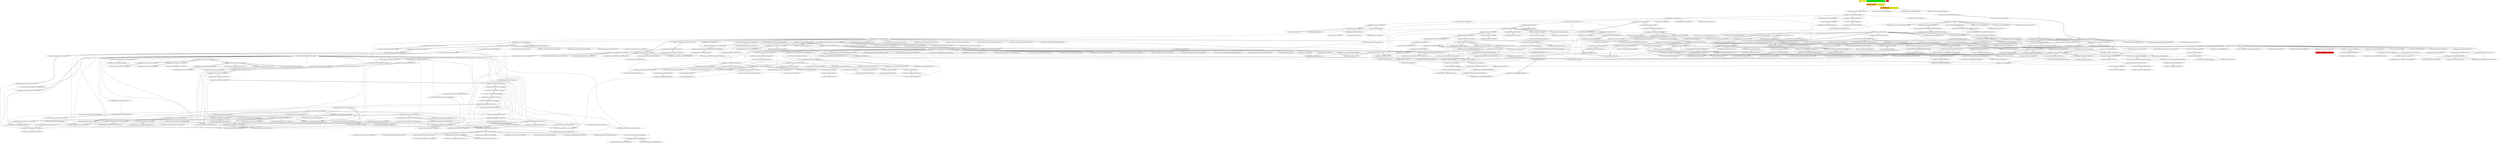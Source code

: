digraph enhanced {
	"ochiai" [style=striped shape=box fillcolor="yellow"];
	"d4" [style=striped shape=box fillcolor="yellow"];
	"com.google.javascript.jscomp.CodePrinterTest#388" [style=striped shape=box fillcolor="orange:yellow"];
	"com.google.javascript.jscomp.CodePrinterTest#72" [style=striped shape=box fillcolor="orange:yellow"];
	"com.google.javascript.jscomp.CodePrinterTest#1258" [style=striped shape=box fillcolor="green"];
	"real" [style=striped shape=box fillcolor="red"];
	"com.google.javascript.jscomp.CodeGenerator#738" [style=striped shape=box fillcolor="red"];
	"com.google.common.collect.RegularImmutableMap$NonTerminalEntry#116" -> "com.google.common.collect.ImmutableEntry#34";
	"com.google.common.collect.Maps#540" -> "com.google.common.collect.ImmutableEntry#34";
	"com.google.common.collect.RegularImmutableMap$TerminalEntry#134" -> "com.google.common.collect.ImmutableEntry#34";
	"com.google.common.collect.RegularImmutableMap#98" -> "com.google.common.collect.RegularImmutableMap$NonTerminalEntry#116";
	"com.google.javascript.jscomp.NodeTraversal#454" -> "com.google.javascript.jscomp.NodeTraversal#222";
	"com.google.javascript.jscomp.mozilla.rhino.ObjToIntMap#361" -> "com.google.javascript.jscomp.mozilla.rhino.ObjToIntMap#325" [style=bold];
	"com.google.javascript.jscomp.parsing.ParserRunner#64" -> "com.google.javascript.jscomp.parsing.ParserRunner#77" [style=bold];
	"com.google.javascript.jscomp.parsing.IRFactory$TransformDispatcher#377" -> "com.google.javascript.jscomp.mozilla.rhino.ast.InfixExpression#148";
	"com.google.javascript.jscomp.parsing.IRFactory$TransformDispatcher#377" -> "com.google.javascript.jscomp.mozilla.rhino.Node$NodeIterator#391" [style=bold];
	"com.google.javascript.jscomp.parsing.IRFactory$TransformDispatcher#377" -> "com.google.javascript.jscomp.parsing.IRFactory$TransformDispatcher#377";
	"com.google.javascript.jscomp.parsing.IRFactory#124" -> "com.google.javascript.jscomp.parsing.IRFactory$TransformDispatcher#377";
	"com.google.javascript.jscomp.parsing.TypeSafeDispatcher#119" -> "com.google.javascript.jscomp.parsing.IRFactory$TransformDispatcher#377";
	"com.google.javascript.jscomp.mozilla.rhino.ast.Symbol#68" -> "com.google.javascript.jscomp.mozilla.rhino.ast.Symbol#104" [style=bold];
	"com.google.javascript.jscomp.parsing.IRFactory#374" -> "com.google.javascript.jscomp.parsing.TypeSafeDispatcher#119" [style=bold];
	"com.google.javascript.jscomp.parsing.IRFactory#192" -> "com.google.javascript.rhino.Node#2234";
	"com.google.javascript.jscomp.PrepareAst$PrepareAnnotations#224" -> "com.google.javascript.rhino.Node#2234";
	"com.google.javascript.jscomp.CompilerInput#121" -> "com.google.javascript.rhino.Node#1266";
	"com.google.javascript.jscomp.NodeUtil#2996" -> "com.google.javascript.rhino.Node#1266";
	"com.google.javascript.jscomp.NodeTraversal#472" -> "com.google.javascript.rhino.Node#1266";
	"com.google.javascript.jscomp.ComposeWarningsGuard$GuardComparator#62" -> "com.google.javascript.jscomp.WarningsGuard#84";
	"com.google.javascript.jscomp.Compiler#1766" -> "com.google.javascript.jscomp.parsing.ParserRunner#64";
	"com.google.javascript.jscomp.SourceFile$Preloaded#370" -> "com.google.javascript.jscomp.SourceFile#86";
	"com.google.javascript.jscomp.JSSourceFile#73" -> "com.google.javascript.jscomp.SourceFile#86";
	"com.google.javascript.rhino.Node#1237" -> "com.google.javascript.rhino.Node#929";
	"com.google.javascript.rhino.Node#1259" -> "com.google.javascript.rhino.Node#929";
	"com.google.javascript.jscomp.mozilla.rhino.ScriptRuntime$DefaultMessageProvider#3698" -> "com.google.javascript.jscomp.mozilla.rhino.Context#377" [style=bold];
	"com.google.common.collect.RegularImmutableMap#48" -> "com.google.common.collect.RegularImmutableMap$NonTerminalEntry#121";
	"com.google.common.collect.RegularImmutableMap#143" -> "com.google.common.collect.RegularImmutableMap$NonTerminalEntry#121";
	"com.google.javascript.jscomp.NodeTraversal#472" -> "com.google.javascript.jscomp.NodeTraversal#472";
	"com.google.javascript.jscomp.NodeTraversal#273" -> "com.google.javascript.jscomp.NodeTraversal#472";
	"com.google.javascript.jscomp.NodeTraversal#222" -> "com.google.javascript.jscomp.NodeTraversal#230" [style=bold];
	"com.google.javascript.jscomp.mozilla.rhino.Parser#3276" -> "com.google.javascript.jscomp.mozilla.rhino.Parser#3287";
	"com.google.javascript.jscomp.mozilla.rhino.Node#428" -> "com.google.javascript.jscomp.mozilla.rhino.Node$NodeIterator#386" [style=bold];
	"com.google.javascript.jscomp.mozilla.rhino.Node$NodeIterator#380" -> "com.google.javascript.jscomp.mozilla.rhino.Node$NodeIterator#380";
	"com.google.javascript.jscomp.parsing.IRFactory$TransformDispatcher#377" -> "com.google.javascript.jscomp.mozilla.rhino.Node$NodeIterator#380";
	"com.google.javascript.jscomp.mozilla.rhino.ast.InfixExpression#92" -> "com.google.javascript.jscomp.mozilla.rhino.ast.InfixExpression#157";
	"com.google.javascript.jscomp.mozilla.rhino.Parser#2177" -> "com.google.javascript.jscomp.mozilla.rhino.Parser#2190" [style=bold];
	"com.google.javascript.jscomp.Compiler#219" -> "com.google.javascript.jscomp.ErrorFormat$2#38" [style=bold];
	"com.google.javascript.jscomp.RhinoErrorReporter#33" -> "com.google.javascript.jscomp.RhinoErrorReporter#73" [style=bold];
	"com.google.javascript.jscomp.ComposeWarningsGuard#141" -> "com.google.javascript.jscomp.WarningsGuard#95";
	"com.google.javascript.jscomp.mozilla.rhino.ast.NumberLiteral#70" -> "com.google.javascript.jscomp.mozilla.rhino.ast.NumberLiteral#100" [style=bold];
	"com.google.javascript.jscomp.CodePrinter$CompactCodePrinter#379" -> "com.google.javascript.jscomp.CodePrinter$CompactCodePrinter#407" [style=bold];
	"com.google.javascript.jscomp.parsing.IRFactory#290" -> "com.google.javascript.jscomp.mozilla.rhino.ast.NumberLiteral#108";
	"com.google.javascript.jscomp.parsing.IRFactory$TransformDispatcher#377" -> "com.google.javascript.jscomp.mozilla.rhino.ast.NumberLiteral#108";
	"com.google.javascript.jscomp.mozilla.rhino.ast.ScriptNode#85" -> "com.google.javascript.jscomp.mozilla.rhino.ast.Scope#73" [style=bold];
	"com.google.javascript.rhino.ScriptRuntime#458" -> "com.google.javascript.rhino.Context#400" [style=bold];
	"com.google.javascript.rhino.Node#929" -> "com.google.javascript.rhino.Node#953";
	"com.google.common.collect.ImmutableSet#160" -> "com.google.common.collect.ImmutableSet#222" [style=bold];
	"com.google.javascript.jscomp.mozilla.rhino.Node#225" -> "com.google.javascript.jscomp.mozilla.rhino.Node#511";
	"com.google.javascript.jscomp.mozilla.rhino.Parser#3106" -> "com.google.javascript.jscomp.mozilla.rhino.Parser#3196";
	"com.google.javascript.rhino.Node#946" -> "com.google.javascript.rhino.Node#957";
	"com.google.javascript.jscomp.parsing.IRFactory$TransformDispatcher#459" -> "com.google.javascript.jscomp.parsing.IRFactory$TransformDispatcher#475" [style=bold];
	"com.google.javascript.jscomp.mozilla.rhino.CompilerEnvirons#69" -> "com.google.javascript.jscomp.mozilla.rhino.Context#1814" [style=bold];
	"com.google.javascript.jscomp.parsing.Config#90" -> "com.google.common.collect.ImmutableMap#318" [style=bold];
	"com.google.javascript.rhino.Node#1302" -> "com.google.javascript.rhino.Node#1287";
	"com.google.common.collect.RegularImmutableMap#48" -> "com.google.common.collect.ImmutableEntry#44";
	"com.google.common.collect.RegularImmutableMap#143" -> "com.google.common.collect.ImmutableEntry#44";
	"com.google.javascript.jscomp.SuppressDocWarningsGuard#40" -> "com.google.common.collect.ImmutableEntry#44";
	"com.google.common.collect.ImmutableMap$Builder#189" -> "com.google.common.collect.ImmutableEntry#44";
	"com.google.javascript.jscomp.parsing.ParserRunner#109" -> "com.google.javascript.jscomp.mozilla.rhino.Context#391" [style=bold];
	"com.google.javascript.jscomp.CodeConsumer#200" -> "com.google.javascript.jscomp.CodePrinter$CompactCodePrinter#416";
	"com.google.javascript.jscomp.CodeConsumer#182" -> "com.google.javascript.jscomp.CodePrinter$CompactCodePrinter#416";
	"com.google.javascript.jscomp.CodePrinterTest#72" -> "com.google.javascript.jscomp.CodePrinter$Builder#584";
	"com.google.javascript.rhino.Node#1310" -> "com.google.javascript.rhino.Node#1283";
	"com.google.javascript.jscomp.parsing.IRFactory$TransformDispatcher#377" -> "com.google.javascript.rhino.Node#1283";
	"com.google.javascript.jscomp.parsing.IRFactory#311" -> "com.google.javascript.rhino.Node#1283";
	"com.google.common.collect.RegularImmutableMap#48" -> "com.google.common.collect.ImmutableEntry#40";
	"com.google.common.collect.RegularImmutableMap#143" -> "com.google.common.collect.ImmutableEntry#40";
	"com.google.javascript.jscomp.SuppressDocWarningsGuard#40" -> "com.google.common.collect.ImmutableEntry#40";
	"com.google.common.collect.ImmutableMap$Builder#189" -> "com.google.common.collect.ImmutableEntry#40";
	"com.google.javascript.jscomp.PrepareAst#57" -> "com.google.javascript.jscomp.NodeTraversal#454";
	"com.google.javascript.jscomp.BasicErrorManager#37" -> "com.google.common.collect.Sets#326";
	"com.google.javascript.jscomp.mozilla.rhino.Parser#3314" -> "com.google.javascript.jscomp.mozilla.rhino.ast.StringLiteral#95" [style=bold];
	"com.google.javascript.rhino.Node#2285" -> "com.google.javascript.rhino.Node#942";
	"com.google.javascript.jscomp.parsing.IRFactory$TransformDispatcher#398" -> "com.google.javascript.rhino.Node#942";
	"com.google.javascript.jscomp.CodeGenerator#87" -> "com.google.javascript.jscomp.CodePrinter$MappedCodePrinter#91" [style=bold];
	"com.google.javascript.jscomp.CompilerOptions#1013" -> "com.google.javascript.jscomp.ComposeWarningsGuard#118" [style=bold];
	"com.google.javascript.jscomp.NodeTraversal#273" -> "com.google.javascript.jscomp.NodeTraversal#577" [style=bold];
	"com.google.javascript.jscomp.parsing.IRFactory$TransformDispatcher#377" -> "com.google.javascript.rhino.Node#704";
	"com.google.javascript.rhino.Node#942" -> "com.google.javascript.rhino.Node#946";
	"com.google.javascript.jscomp.mozilla.rhino.Parser#3233" -> "com.google.javascript.jscomp.mozilla.rhino.Parser#2092";
	"com.google.javascript.jscomp.mozilla.rhino.Parser#1888" -> "com.google.javascript.jscomp.mozilla.rhino.Parser#2092";
	"com.google.javascript.jscomp.mozilla.rhino.Context#416" -> "com.google.javascript.jscomp.mozilla.rhino.ContextFactory#501" [style=bold];
	"com.google.javascript.jscomp.Compiler#228" -> "com.google.javascript.jscomp.SuppressDocWarningsGuard#40" [style=bold];
	"com.google.javascript.jscomp.RhinoErrorReporter#73" -> "com.google.javascript.jscomp.RhinoErrorReporter#69" [style=bold];
	"com.google.javascript.jscomp.mozilla.rhino.Parser#3233" -> "com.google.javascript.jscomp.mozilla.rhino.ast.InfixExpression#174";
	"com.google.common.collect.RegularImmutableMap#48" -> "com.google.common.collect.RegularImmutableMap$TerminalEntry#138";
	"com.google.common.collect.RegularImmutableMap#143" -> "com.google.common.collect.RegularImmutableMap$TerminalEntry#138";
	"com.google.javascript.jscomp.parsing.Config#90" -> "com.google.common.collect.ImmutableMap$Builder#207" [style=bold];
	"com.google.javascript.jscomp.parsing.ParserRunner#109" -> "com.google.javascript.rhino.Node#2285";
	"com.google.common.collect.RegularImmutableMap#98" -> "com.google.common.collect.RegularImmutableMap$TerminalEntry#134" [style=bold];
	"com.google.javascript.jscomp.CodePrinterTest#72" -> "com.google.javascript.jscomp.CodePrinter$Builder#510";
	"com.google.javascript.jscomp.parsing.IRFactory#79" -> "com.google.javascript.jscomp.parsing.IRFactory#1270" [style=bold];
	"com.google.javascript.jscomp.parsing.ParserRunner#109" -> "com.google.javascript.jscomp.mozilla.rhino.Parser#150";
	"com.google.javascript.jscomp.mozilla.rhino.Parser#2177" -> "com.google.javascript.jscomp.mozilla.rhino.Parser#390";
	"com.google.javascript.jscomp.mozilla.rhino.Parser#423" -> "com.google.javascript.jscomp.mozilla.rhino.Parser#390";
	"com.google.javascript.jscomp.mozilla.rhino.Parser#2164" -> "com.google.javascript.jscomp.mozilla.rhino.Parser#390";
	"com.google.javascript.jscomp.mozilla.rhino.Parser#2151" -> "com.google.javascript.jscomp.mozilla.rhino.Parser#390";
	"com.google.javascript.jscomp.mozilla.rhino.Parser#1888" -> "com.google.javascript.jscomp.mozilla.rhino.Parser#390";
	"com.google.javascript.jscomp.mozilla.rhino.Parser#2190" -> "com.google.javascript.jscomp.mozilla.rhino.Parser#390";
	"com.google.javascript.jscomp.mozilla.rhino.Parser#2203" -> "com.google.javascript.jscomp.mozilla.rhino.Parser#390";
	"com.google.javascript.jscomp.mozilla.rhino.Parser#2127" -> "com.google.javascript.jscomp.mozilla.rhino.Parser#390";
	"com.google.javascript.jscomp.mozilla.rhino.Parser#3106" -> "com.google.javascript.jscomp.mozilla.rhino.Parser#390";
	"com.google.common.collect.Iterators$11#980" -> "com.google.common.collect.AbstractIndexedListIterator#54";
	"com.google.javascript.jscomp.parsing.IRFactory#1290" -> "com.google.javascript.rhino.Node#612";
	"com.google.javascript.jscomp.ComposeWarningsGuard$GuardComparator#62" -> "com.google.javascript.jscomp.SuppressDocWarningsGuard#99";
	"com.google.javascript.jscomp.mozilla.rhino.Node#232" -> "com.google.javascript.jscomp.mozilla.rhino.Node#532" [style=bold];
	"com.google.javascript.jscomp.parsing.IRFactory#1286" -> "com.google.javascript.rhino.Node#858";
	"com.google.javascript.jscomp.parsing.IRFactory#1294" -> "com.google.javascript.rhino.Node#858";
	"com.google.javascript.jscomp.parsing.IRFactory#1290" -> "com.google.javascript.rhino.Node#858";
	"com.google.javascript.jscomp.parsing.IRFactory#1270" -> "com.google.javascript.rhino.Node#858";
	"com.google.javascript.jscomp.CodeConsumer#204" -> "com.google.javascript.jscomp.CodePrinter$CompactCodePrinter#461";
	"com.google.javascript.jscomp.mozilla.rhino.ast.Scope#222" -> "com.google.javascript.jscomp.mozilla.rhino.ast.Symbol#146" [style=bold];
	"com.google.javascript.jscomp.mozilla.rhino.ast.StringLiteral#68" -> "com.google.javascript.jscomp.mozilla.rhino.ast.AstNode#182";
	"com.google.javascript.jscomp.mozilla.rhino.ast.VariableInitializer#81" -> "com.google.javascript.jscomp.mozilla.rhino.ast.AstNode#182";
	"com.google.javascript.jscomp.mozilla.rhino.ast.ObjectLiteral#85" -> "com.google.javascript.jscomp.mozilla.rhino.ast.AstNode#182";
	"com.google.javascript.jscomp.mozilla.rhino.Parser#3287" -> "com.google.javascript.jscomp.mozilla.rhino.TokenStream#299";
	"com.google.javascript.jscomp.mozilla.rhino.Parser#3196" -> "com.google.javascript.jscomp.mozilla.rhino.TokenStream#299";
	"com.google.javascript.jscomp.mozilla.rhino.Parser#2824" -> "com.google.javascript.jscomp.mozilla.rhino.TokenStream#299";
	"com.google.javascript.jscomp.mozilla.rhino.Parser#1888" -> "com.google.javascript.jscomp.mozilla.rhino.TokenStream#299";
	"com.google.javascript.jscomp.mozilla.rhino.Parser#3314" -> "com.google.javascript.jscomp.mozilla.rhino.TokenStream#299";
	"com.google.javascript.jscomp.mozilla.rhino.Parser#3106" -> "com.google.javascript.jscomp.mozilla.rhino.TokenStream#299";
	"com.google.javascript.jscomp.mozilla.rhino.ast.AstRoot#70" -> "com.google.javascript.jscomp.mozilla.rhino.ast.ScriptNode#85" [style=bold];
	"com.google.javascript.jscomp.mozilla.rhino.Parser#1888" -> "com.google.javascript.jscomp.mozilla.rhino.TokenStream#297";
	"com.google.javascript.jscomp.mozilla.rhino.Parser#329" -> "com.google.javascript.jscomp.mozilla.rhino.TokenStream#297";
	"com.google.javascript.jscomp.mozilla.rhino.Node#564" -> "com.google.javascript.jscomp.mozilla.rhino.ast.NumberLiteral#115" [style=bold];
	"com.google.javascript.jscomp.CodeGenerator#87" -> "com.google.javascript.jscomp.CodePrinter$CompactCodePrinter#479";
	"com.google.javascript.jscomp.parsing.IRFactory#290" -> "com.google.javascript.jscomp.parsing.IRFactory#1286";
	"com.google.javascript.jscomp.parsing.IRFactory#79" -> "com.google.javascript.jscomp.parsing.IRFactory#1286";
	"com.google.javascript.jscomp.RhinoErrorReporter#109" -> "com.google.javascript.jscomp.RhinoErrorReporter$OldRhinoErrorReporter#140" [style=bold];
	"com.google.javascript.jscomp.Compiler#183" -> "com.google.javascript.jscomp.Compiler#190";
	"com.google.javascript.jscomp.mozilla.rhino.Parser#2007" -> "com.google.javascript.jscomp.mozilla.rhino.ast.Symbol#68" [style=bold];
	"com.google.javascript.jscomp.parsing.IRFactory$TransformDispatcher#746" -> "com.google.javascript.jscomp.parsing.IRFactory#79";
	"com.google.javascript.jscomp.parsing.IRFactory$TransformDispatcher#398" -> "com.google.javascript.jscomp.parsing.IRFactory#79";
	"com.google.javascript.jscomp.parsing.IRFactory$TransformDispatcher#377" -> "com.google.javascript.jscomp.parsing.IRFactory#79";
	"com.google.javascript.jscomp.parsing.IRFactory$TransformDispatcher#729" -> "com.google.javascript.jscomp.parsing.IRFactory#79";
	"com.google.common.collect.RegularImmutableMap$EntrySet#202" -> "com.google.common.collect.RegularImmutableMap#36";
	"com.google.javascript.jscomp.SuppressDocWarningsGuard#40" -> "com.google.common.collect.RegularImmutableMap#35";
	"com.google.common.collect.RegularImmutableMap#35" -> "com.google.common.collect.RegularImmutableMap#35";
	"com.google.common.collect.ImmutableMap$Builder#189" -> "com.google.common.collect.RegularImmutableMap#35";
	"com.google.javascript.jscomp.mozilla.rhino.Parser#2824" -> "com.google.javascript.jscomp.mozilla.rhino.Parser#381" [style=bold];
	"com.google.common.collect.ImmutableSet#364" -> "com.google.common.collect.ImmutableCollection#47";
	"com.google.javascript.jscomp.parsing.IRFactory#1286" -> "com.google.javascript.rhino.Node#608";
	"com.google.javascript.jscomp.ComposeWarningsGuard$GuardComparator#51" -> "com.google.javascript.jscomp.ComposeWarningsGuard$GuardComparator#62";
	"com.google.javascript.jscomp.RhinoErrorReporter$OldRhinoErrorReporter#140" -> "com.google.javascript.jscomp.RhinoErrorReporter$OldRhinoErrorReporter#144" [style=bold];
	"com.google.javascript.rhino.Node#913" -> "com.google.javascript.rhino.Node#843";
	"com.google.javascript.rhino.Node#893" -> "com.google.javascript.rhino.Node#843";
	"com.google.javascript.jscomp.parsing.IRFactory#1294" -> "com.google.javascript.rhino.Node#600";
	"com.google.javascript.jscomp.NodeTraversal#273" -> "com.google.javascript.jscomp.NodeTraversal#557" [style=bold];
	"com.google.javascript.jscomp.CodePrinter$Builder#584" -> "com.google.javascript.jscomp.CodePrinter#35" [style=bold];
	"com.google.javascript.jscomp.mozilla.rhino.ast.VariableDeclaration#72" -> "com.google.javascript.jscomp.mozilla.rhino.ast.AstNode#171";
	"com.google.javascript.jscomp.mozilla.rhino.ast.Name#84" -> "com.google.javascript.jscomp.mozilla.rhino.ast.AstNode#171";
	"com.google.javascript.jscomp.mozilla.rhino.ast.NumberLiteral#70" -> "com.google.javascript.jscomp.mozilla.rhino.ast.AstNode#171";
	"com.google.javascript.jscomp.Compiler#1327" -> "com.google.javascript.jscomp.JSSourceFile#56";
	"com.google.common.collect.AbstractIndexedListIterator#54" -> "com.google.common.collect.AbstractIndexedListIterator#68";
	"com.google.javascript.jscomp.DiagnosticGroupWarningsGuard#33" -> "com.google.javascript.jscomp.WarningsGuard#45";
	"com.google.javascript.jscomp.SuppressDocWarningsGuard#40" -> "com.google.javascript.jscomp.WarningsGuard#45";
	"com.google.javascript.jscomp.ComposeWarningsGuard#78" -> "com.google.javascript.jscomp.WarningsGuard#45";
	"com.google.javascript.jscomp.CodePrinterTest#32" -> "com.google.javascript.jscomp.CompilerOptions#1308";
	"com.google.javascript.jscomp.parsing.IRFactory#79" -> "com.google.javascript.jscomp.parsing.IRFactory#1294";
	"com.google.javascript.jscomp.RhinoErrorReporter#73" -> "com.google.common.collect.ImmutableMap#117" [style=bold];
	"com.google.javascript.jscomp.CodePrinterTest#32" -> "com.google.javascript.jscomp.Compiler#183";
	"com.google.javascript.jscomp.parsing.IRFactory#79" -> "com.google.javascript.jscomp.parsing.IRFactory#1290";
	"com.google.javascript.jscomp.mozilla.rhino.Parser#1888" -> "com.google.javascript.jscomp.mozilla.rhino.Parser#294";
	"com.google.javascript.jscomp.mozilla.rhino.Parser#3106" -> "com.google.javascript.jscomp.mozilla.rhino.Parser#294";
	"com.google.javascript.jscomp.mozilla.rhino.ObjToIntMap#361" -> "com.google.javascript.jscomp.mozilla.rhino.ObjToIntMap#303" [style=bold];
	"com.google.javascript.jscomp.ComposeWarningsGuard#78" -> "com.google.javascript.jscomp.ComposeWarningsGuard$GuardComparator#51";
	"com.google.javascript.jscomp.ComposeWarningsGuard#87" -> "com.google.javascript.jscomp.ComposeWarningsGuard$GuardComparator#51";
	"com.google.common.collect.AbstractIndexedListIterator#81" -> "com.google.common.collect.Iterators$11#982";
	"com.google.javascript.jscomp.CodePrinterTest#72" -> "com.google.javascript.jscomp.CodePrinter$Builder#539";
	"com.google.common.collect.Iterators#979" -> "com.google.common.collect.Iterators$11#980" [style=bold];
	"com.google.javascript.jscomp.CodeGenerator#87" -> "com.google.javascript.rhino.Node#636";
	"com.google.javascript.jscomp.parsing.IRFactory$TransformDispatcher#459" -> "com.google.javascript.rhino.Node#636";
	"com.google.javascript.jscomp.NodeTraversal#472" -> "com.google.javascript.rhino.Node#636";
	"com.google.javascript.jscomp.PrepareAst$PrepareAnnotations#163" -> "com.google.javascript.rhino.Node#636";
	"com.google.javascript.rhino.Node#878" -> "com.google.javascript.rhino.Node#878";
	"com.google.javascript.rhino.Node#865" -> "com.google.javascript.rhino.Node#878";
	"com.google.javascript.jscomp.parsing.Config#90" -> "com.google.common.collect.AbstractIndexedListIterator#76";
	"com.google.javascript.jscomp.ComposeWarningsGuard#118" -> "com.google.common.collect.AbstractIndexedListIterator#76";
	"com.google.common.collect.AbstractIndexedListIterator#81" -> "com.google.common.collect.AbstractIndexedListIterator#76";
	"com.google.javascript.jscomp.SuppressDocWarningsGuard#40" -> "com.google.common.collect.AbstractIndexedListIterator#76";
	"com.google.common.collect.ImmutableMap$Builder#189" -> "com.google.common.collect.AbstractIndexedListIterator#76";
	"com.google.javascript.jscomp.DiagnosticGroup#118" -> "com.google.common.collect.AbstractIndexedListIterator#76";
	"com.google.javascript.jscomp.ComposeWarningsGuard$GuardComparator#51" -> "com.google.javascript.jscomp.ComposeWarningsGuard$GuardComparator#56" [style=bold];
	"com.google.javascript.jscomp.NodeTraversal#472" -> "com.google.javascript.jscomp.NodeTraversal#648";
	"com.google.javascript.jscomp.parsing.IRFactory$TransformDispatcher#377" -> "com.google.javascript.jscomp.mozilla.rhino.ast.InfixExpression#126";
	"com.google.javascript.jscomp.mozilla.rhino.Parser#2475" -> "com.google.javascript.jscomp.mozilla.rhino.Node#555";
	"com.google.javascript.jscomp.mozilla.rhino.Parser#3287" -> "com.google.javascript.jscomp.mozilla.rhino.Node#555";
	"com.google.javascript.jscomp.mozilla.rhino.Parser#1888" -> "com.google.javascript.jscomp.mozilla.rhino.Node#555";
	"com.google.javascript.jscomp.mozilla.rhino.Parser#3314" -> "com.google.javascript.jscomp.mozilla.rhino.Node#555";
	"com.google.javascript.jscomp.mozilla.rhino.Parser#3106" -> "com.google.javascript.jscomp.mozilla.rhino.Node#555";
	"com.google.javascript.jscomp.mozilla.rhino.Parser#999" -> "com.google.javascript.jscomp.mozilla.rhino.Node#555";
	"com.google.javascript.jscomp.CodePrinter$CompactCodePrinter#407" -> "com.google.javascript.jscomp.CodePrinter$MappedCodePrinter#60";
	"com.google.javascript.jscomp.parsing.IRFactory$TransformDispatcher#377" -> "com.google.javascript.jscomp.parsing.IRFactory$TransformDispatcher#398";
	"com.google.javascript.jscomp.mozilla.rhino.ast.AstNode#235" -> "com.google.javascript.jscomp.mozilla.rhino.ast.AstNode#198";
	"com.google.javascript.jscomp.Compiler#228" -> "com.google.javascript.jscomp.CompilerOptions#1313";
	"com.google.javascript.jscomp.Compiler#1766" -> "com.google.javascript.jscomp.CompilerOptions#1313";
	"com.google.javascript.jscomp.CompilerInput#121" -> "com.google.javascript.rhino.Node#624";
	"com.google.javascript.jscomp.PrepareAst$PrepareAnnotations#224" -> "com.google.javascript.rhino.Node#624";
	"com.google.javascript.jscomp.CodeGenerator#87" -> "com.google.javascript.rhino.Node#624";
	"com.google.javascript.jscomp.NodeUtil#2996" -> "com.google.javascript.rhino.Node#624";
	"com.google.javascript.jscomp.parsing.IRFactory$TransformDispatcher#398" -> "com.google.javascript.rhino.Node#624";
	"com.google.javascript.jscomp.parsing.IRFactory$TransformDispatcher#475" -> "com.google.javascript.rhino.Node#624";
	"com.google.javascript.jscomp.PrepareAst$PrepareAnnotations#150" -> "com.google.javascript.rhino.Node#624";
	"com.google.javascript.jscomp.NodeTraversal#472" -> "com.google.javascript.rhino.Node#624";
	"com.google.javascript.jscomp.PrepareAst$PrepareAnnotations#142" -> "com.google.javascript.rhino.Node#624";
	"com.google.javascript.jscomp.PrepareAst$PrepareAnnotations#163" -> "com.google.javascript.rhino.Node#624";
	"com.google.javascript.jscomp.CodeGenerator#879" -> "com.google.javascript.rhino.Node#624";
	"com.google.javascript.jscomp.parsing.IRFactory$TransformDispatcher#377" -> "com.google.javascript.jscomp.mozilla.rhino.ast.VariableInitializer#120";
	"com.google.javascript.jscomp.parsing.IRFactory$TransformDispatcher#377" -> "com.google.javascript.jscomp.mozilla.rhino.Node#428" [style=bold];
	"com.google.javascript.rhino.Node#946" -> "com.google.javascript.rhino.Node#865";
	"com.google.javascript.rhino.Node#929" -> "com.google.javascript.rhino.Node#865";
	"com.google.javascript.jscomp.JsAst#86" -> "com.google.javascript.jscomp.JSSourceFile#79";
	"com.google.javascript.jscomp.mozilla.rhino.ast.InfixExpression#92" -> "com.google.javascript.jscomp.mozilla.rhino.ast.InfixExpression#136";
	"com.google.javascript.jscomp.parsing.Config#90" -> "com.google.common.collect.AbstractIndexedListIterator#81";
	"com.google.javascript.jscomp.ComposeWarningsGuard#118" -> "com.google.common.collect.AbstractIndexedListIterator#81";
	"com.google.javascript.jscomp.SuppressDocWarningsGuard#40" -> "com.google.common.collect.AbstractIndexedListIterator#81";
	"com.google.common.collect.ImmutableMap$Builder#189" -> "com.google.common.collect.AbstractIndexedListIterator#81";
	"com.google.javascript.jscomp.DiagnosticGroup#118" -> "com.google.common.collect.AbstractIndexedListIterator#81";
	"com.google.javascript.jscomp.mozilla.rhino.Parser#1888" -> "com.google.javascript.jscomp.mozilla.rhino.Parser#274";
	"com.google.javascript.jscomp.mozilla.rhino.Parser#548" -> "com.google.javascript.jscomp.mozilla.rhino.Parser#274";
	"com.google.javascript.jscomp.mozilla.rhino.Parser#3314" -> "com.google.javascript.jscomp.mozilla.rhino.ast.StringLiteral#107" [style=bold];
	"com.google.javascript.jscomp.JSSourceFile#56" -> "com.google.javascript.jscomp.JSSourceFile#73" [style=bold];
	"com.google.javascript.jscomp.mozilla.rhino.Parser#1888" -> "com.google.javascript.jscomp.mozilla.rhino.ast.VariableInitializer#128";
	"com.google.javascript.jscomp.DiagnosticGroupWarningsGuard#45" -> "com.google.javascript.jscomp.CheckLevel#30";
	"com.google.javascript.jscomp.Compiler#228" -> "com.google.javascript.jscomp.CheckLevel#30";
	"com.google.javascript.jscomp.DiagnosticGroupWarningsGuard#50" -> "com.google.javascript.jscomp.CheckLevel#30";
	"com.google.javascript.jscomp.mozilla.rhino.Parser#2530" -> "com.google.javascript.jscomp.mozilla.rhino.ast.AstNode#191";
	"com.google.javascript.jscomp.mozilla.rhino.Parser#3386" -> "com.google.javascript.jscomp.mozilla.rhino.ast.AstNode#191";
	"com.google.javascript.jscomp.mozilla.rhino.Parser#1109" -> "com.google.javascript.jscomp.mozilla.rhino.ast.AstNode#191";
	"com.google.javascript.jscomp.mozilla.rhino.Parser#274" -> "com.google.javascript.jscomp.mozilla.rhino.ast.AstNode#191";
	"com.google.javascript.jscomp.mozilla.rhino.ast.InfixExpression#92" -> "com.google.javascript.jscomp.mozilla.rhino.ast.AstNode#191";
	"com.google.javascript.jscomp.mozilla.rhino.ast.AstNode#263" -> "com.google.javascript.jscomp.mozilla.rhino.ast.AstNode#191";
	"com.google.javascript.jscomp.mozilla.rhino.ast.AstNode#207" -> "com.google.javascript.jscomp.mozilla.rhino.ast.AstNode#191";
	"com.google.javascript.jscomp.mozilla.rhino.ast.Scope#222" -> "com.google.javascript.jscomp.mozilla.rhino.ast.Symbol#97" [style=bold];
	"com.google.javascript.jscomp.Compiler#1327" -> "com.google.javascript.rhino.InputId#61";
	"com.google.common.collect.ImmutableMap#117" -> "com.google.common.collect.ImmutableMap#139";
	"com.google.common.collect.ImmutableMap$Builder#178" -> "com.google.common.collect.ImmutableMap#139";
	"com.google.common.collect.ImmutableMap#240" -> "com.google.common.collect.ImmutableMap#139";
	"com.google.javascript.jscomp.SourceFile#325" -> "com.google.javascript.jscomp.SourceFile$Preloaded#366" [style=bold];
	"com.google.javascript.jscomp.Compiler#228" -> "com.google.javascript.jscomp.DiagnosticGroupWarningsGuard#33";
	"com.google.javascript.jscomp.CompilerOptions#1020" -> "com.google.javascript.jscomp.DiagnosticGroupWarningsGuard#33";
	"com.google.javascript.jscomp.SuppressDocWarningsGuard#40" -> "com.google.javascript.jscomp.DiagnosticGroupWarningsGuard#33";
	"com.google.javascript.rhino.Node#878" -> "com.google.javascript.rhino.Node$AbstractPropListItem#379";
	"com.google.javascript.rhino.Node$IntPropListItem#452" -> "com.google.javascript.rhino.Node$AbstractPropListItem#379";
	"com.google.javascript.rhino.Node#843" -> "com.google.javascript.rhino.Node$AbstractPropListItem#379";
	"com.google.javascript.rhino.Node$IntPropListItem#431" -> "com.google.javascript.rhino.Node$AbstractPropListItem#372";
	"com.google.javascript.rhino.Node$ObjectPropListItem#399" -> "com.google.javascript.rhino.Node$AbstractPropListItem#372";
	"com.google.javascript.jscomp.mozilla.rhino.TokenStream#318" -> "com.google.javascript.jscomp.mozilla.rhino.ScriptRuntime#431";
	"com.google.common.collect.ImmutableMap$Builder#189" -> "com.google.common.collect.RegularImmutableMap#167" [style=bold];
	"com.google.javascript.jscomp.mozilla.rhino.ast.Scope#222" -> "com.google.javascript.jscomp.mozilla.rhino.ast.Scope#246" [style=bold];
	"com.google.javascript.jscomp.mozilla.rhino.ast.VariableInitializer#110" -> "com.google.javascript.jscomp.mozilla.rhino.ast.AstNode#263";
	"com.google.javascript.jscomp.mozilla.rhino.ast.InfixExpression#136" -> "com.google.javascript.jscomp.mozilla.rhino.ast.AstNode#263";
	"com.google.javascript.jscomp.mozilla.rhino.ast.ObjectLiteral#118" -> "com.google.javascript.jscomp.mozilla.rhino.ast.AstNode#263";
	"com.google.javascript.jscomp.mozilla.rhino.ast.VariableInitializer#128" -> "com.google.javascript.jscomp.mozilla.rhino.ast.AstNode#263";
	"com.google.javascript.jscomp.mozilla.rhino.ast.InfixExpression#157" -> "com.google.javascript.jscomp.mozilla.rhino.ast.AstNode#263";
	"com.google.javascript.jscomp.mozilla.rhino.Parser#548" -> "com.google.javascript.jscomp.mozilla.rhino.ast.AstNode#263";
	"com.google.javascript.jscomp.mozilla.rhino.ast.VariableDeclaration#104" -> "com.google.javascript.jscomp.mozilla.rhino.ast.AstNode#263";
	"com.google.common.collect.ImmutableSet#144" -> "com.google.common.collect.ImmutableSet#160";
	"com.google.javascript.jscomp.CodeConsumer#204" -> "com.google.javascript.jscomp.CodeConsumer#200";
	"com.google.javascript.jscomp.mozilla.rhino.ast.AstNode#207" -> "com.google.javascript.jscomp.mozilla.rhino.ast.AstNode#254";
	"com.google.javascript.jscomp.parsing.Config#90" -> "com.google.common.collect.ImmutableMap#128" [style=bold];
	"com.google.javascript.jscomp.mozilla.rhino.ContextFactory#440" -> "com.google.javascript.jscomp.mozilla.rhino.Kit#316";
	"com.google.javascript.jscomp.mozilla.rhino.ContextFactory#451" -> "com.google.javascript.jscomp.mozilla.rhino.Kit#316";
	"com.google.javascript.jscomp.DiagnosticGroup#118" -> "com.google.javascript.jscomp.DiagnosticGroup#111";
	"com.google.javascript.rhino.Node#612" -> "com.google.javascript.rhino.Node$StringNode#292";
	"com.google.javascript.rhino.Node#608" -> "com.google.javascript.rhino.Node$StringNode#292";
	"com.google.javascript.jscomp.Compiler#228" -> "com.google.javascript.jscomp.DiagnosticGroup#72";
	"com.google.javascript.jscomp.ComposeWarningsGuard#118" -> "com.google.javascript.jscomp.DiagnosticGroup#72";
	"com.google.javascript.jscomp.BasicErrorManager#91" -> "com.google.javascript.jscomp.BasicErrorManager#105";
	"com.google.javascript.jscomp.BasicErrorManager#86" -> "com.google.javascript.jscomp.BasicErrorManager#105";
	"com.google.javascript.jscomp.DiagnosticGroups#58" -> "com.google.common.collect.ImmutableMap#240" [style=bold];
	"com.google.javascript.jscomp.Compiler#228" -> "com.google.javascript.jscomp.Compiler#1806";
	"com.google.javascript.jscomp.mozilla.rhino.Parser#1888" -> "com.google.javascript.jscomp.mozilla.rhino.Node#202";
	"com.google.javascript.jscomp.mozilla.rhino.ast.VariableDeclaration#115" -> "com.google.javascript.jscomp.mozilla.rhino.Node#202";
	"com.google.javascript.jscomp.mozilla.rhino.ast.Scope#200" -> "com.google.javascript.jscomp.mozilla.rhino.ast.Scope#235" [style=bold];
	"com.google.javascript.rhino.Node#600" -> "com.google.javascript.rhino.Node$NumberNode#259" [style=bold];
	"com.google.javascript.jscomp.mozilla.rhino.ast.NumberLiteral#79" -> "com.google.javascript.jscomp.mozilla.rhino.Node#564" [style=bold];
	"com.google.javascript.jscomp.mozilla.rhino.TokenStream#318" -> "com.google.javascript.jscomp.mozilla.rhino.TokenStream#124";
	"com.google.javascript.jscomp.CodeGenerator#87" -> "com.google.javascript.jscomp.CodeConsumer#204";
	"com.google.javascript.jscomp.mozilla.rhino.Parser#3432" -> "com.google.javascript.jscomp.mozilla.rhino.CompilerEnvirons#200";
	"com.google.javascript.jscomp.mozilla.rhino.Parser#959" -> "com.google.javascript.jscomp.mozilla.rhino.CompilerEnvirons#200";
	"com.google.javascript.jscomp.DiagnosticGroupWarningsGuard#45" -> "com.google.javascript.jscomp.DiagnosticGroup#118";
	"com.google.javascript.jscomp.mozilla.rhino.ast.ScriptNode#278" -> "com.google.javascript.jscomp.mozilla.rhino.ast.Symbol#77" [style=bold];
	"com.google.javascript.jscomp.mozilla.rhino.Parser#2475" -> "com.google.javascript.jscomp.mozilla.rhino.Parser#2824";
	"com.google.javascript.jscomp.CodeGenerator#87" -> "com.google.javascript.jscomp.CodeGenerator#749";
	"com.google.javascript.jscomp.mozilla.rhino.CompilerEnvirons#69" -> "com.google.javascript.jscomp.mozilla.rhino.Context#2186" [style=bold];
	"com.google.javascript.jscomp.mozilla.rhino.Parser#2007" -> "com.google.javascript.jscomp.mozilla.rhino.ast.Scope#222" [style=bold];
	"com.google.javascript.jscomp.CodeGenerator#87" -> "com.google.javascript.jscomp.CodeGenerator#875";
	"com.google.javascript.jscomp.CodeGenerator#900" -> "com.google.javascript.jscomp.CodeGenerator#871";
	"com.google.javascript.jscomp.mozilla.rhino.TokenStream#318" -> "com.google.javascript.jscomp.mozilla.rhino.TokenStream#1305" [style=bold];
	"com.google.common.collect.ImmutableMap$Builder#212" -> "com.google.common.collect.RegularImmutableMap#48";
	"com.google.common.collect.ImmutableMap#117" -> "com.google.common.collect.RegularImmutableMap#48";
	"com.google.common.collect.ImmutableMap#240" -> "com.google.common.collect.RegularImmutableMap#48";
	"com.google.javascript.jscomp.mozilla.rhino.Parser#1888" -> "com.google.javascript.jscomp.mozilla.rhino.Node#232";
	"com.google.javascript.jscomp.mozilla.rhino.Parser#3106" -> "com.google.javascript.jscomp.mozilla.rhino.Node#232";
	"com.google.javascript.jscomp.mozilla.rhino.ast.InfixExpression#53" -> "com.google.javascript.jscomp.mozilla.rhino.ast.AstNode#163";
	"com.google.javascript.jscomp.mozilla.rhino.ast.Jump#61" -> "com.google.javascript.jscomp.mozilla.rhino.ast.AstNode#163";
	"com.google.javascript.jscomp.mozilla.rhino.ast.AstNode#171" -> "com.google.javascript.jscomp.mozilla.rhino.ast.AstNode#163";
	"com.google.javascript.jscomp.mozilla.rhino.ast.AstNode#182" -> "com.google.javascript.jscomp.mozilla.rhino.ast.AstNode#163";
	"com.google.javascript.jscomp.mozilla.rhino.Node#511" -> "com.google.javascript.jscomp.mozilla.rhino.Node#472" [style=bold];
	"com.google.common.collect.RegularImmutableMap#48" -> "com.google.common.collect.ImmutableMap#269";
	"com.google.javascript.jscomp.mozilla.rhino.Parser#548" -> "com.google.javascript.jscomp.mozilla.rhino.ast.ScriptNode#101";
	"com.google.common.collect.ImmutableMap$Builder#207" -> "com.google.common.collect.ImmutableMap$Builder#212" [style=bold];
	"com.google.javascript.jscomp.CodePrinterTest#72" -> "com.google.javascript.jscomp.CodePrinter$Builder#501";
	"com.google.common.collect.SingletonImmutableSet#63" -> "com.google.javascript.jscomp.DiagnosticType#115" [style=bold];
	"com.google.javascript.jscomp.mozilla.rhino.ast.Symbol#68" -> "com.google.javascript.jscomp.mozilla.rhino.ast.Symbol#84" [style=bold];
	"com.google.javascript.jscomp.CodeGenerator#749" -> "com.google.javascript.jscomp.CodeGenerator#738" [style=bold];
	"com.google.javascript.jscomp.mozilla.rhino.TokenStream#1286" -> "com.google.javascript.jscomp.mozilla.rhino.TokenStream#1412";
	"com.google.javascript.jscomp.CodeGenerator#87" -> "com.google.javascript.rhino.Node$NumberNode#270";
	"com.google.javascript.jscomp.parsing.IRFactory#258" -> "com.google.javascript.jscomp.mozilla.rhino.Node#225" [style=bold];
	"com.google.javascript.jscomp.CodeGenerator#87" -> "com.google.javascript.jscomp.CodePrinter$MappedCodePrinter#114" [style=bold];
	"com.google.common.collect.AbstractIndexedListIterator#68" -> "com.google.common.collect.UnmodifiableListIterator#36";
	"com.google.javascript.jscomp.parsing.IRFactory#290" -> "com.google.javascript.jscomp.parsing.IRFactory#300" [style=bold];
	"com.google.javascript.jscomp.CompilerInput#93" -> "com.google.javascript.jscomp.JsAst#44";
	"com.google.javascript.jscomp.mozilla.rhino.CompilerEnvirons#69" -> "com.google.javascript.jscomp.mozilla.rhino.CompilerEnvirons#102";
	"com.google.javascript.jscomp.mozilla.rhino.ast.AstNode#235" -> "com.google.javascript.jscomp.mozilla.rhino.ast.AstNode#227";
	"com.google.javascript.jscomp.mozilla.rhino.ast.Name#84" -> "com.google.javascript.jscomp.mozilla.rhino.ast.AstNode#227";
	"com.google.javascript.jscomp.mozilla.rhino.Parser#1109" -> "com.google.javascript.jscomp.mozilla.rhino.ast.AstNode#227";
	"com.google.javascript.jscomp.mozilla.rhino.ast.Name#101" -> "com.google.javascript.jscomp.mozilla.rhino.ast.AstNode#227";
	"com.google.javascript.jscomp.mozilla.rhino.Parser#1888" -> "com.google.javascript.jscomp.mozilla.rhino.ast.AstNode#227";
	"com.google.javascript.jscomp.mozilla.rhino.Parser#548" -> "com.google.javascript.jscomp.mozilla.rhino.ast.AstNode#227";
	"com.google.javascript.jscomp.mozilla.rhino.ast.NumberLiteral#70" -> "com.google.javascript.jscomp.mozilla.rhino.ast.AstNode#227";
	"com.google.javascript.jscomp.Compiler#1327" -> "com.google.javascript.jscomp.CompilerInput#121";
	"com.google.javascript.jscomp.mozilla.rhino.ast.NumberLiteral#100" -> "com.google.javascript.jscomp.mozilla.rhino.ast.AstNode#467";
	"com.google.javascript.jscomp.mozilla.rhino.ast.InfixExpression#136" -> "com.google.javascript.jscomp.mozilla.rhino.ast.AstNode#467";
	"com.google.javascript.jscomp.mozilla.rhino.ast.Name#101" -> "com.google.javascript.jscomp.mozilla.rhino.ast.AstNode#467";
	"com.google.javascript.jscomp.mozilla.rhino.ast.ObjectLiteral#118" -> "com.google.javascript.jscomp.mozilla.rhino.ast.AstNode#467";
	"com.google.javascript.jscomp.mozilla.rhino.ast.InfixExpression#92" -> "com.google.javascript.jscomp.mozilla.rhino.ast.AstNode#467";
	"com.google.javascript.jscomp.mozilla.rhino.ast.InfixExpression#157" -> "com.google.javascript.jscomp.mozilla.rhino.ast.AstNode#467";
	"com.google.javascript.jscomp.mozilla.rhino.ast.VariableDeclaration#104" -> "com.google.javascript.jscomp.mozilla.rhino.ast.AstNode#467";
	"com.google.javascript.jscomp.mozilla.rhino.ast.StringLiteral#95" -> "com.google.javascript.jscomp.mozilla.rhino.ast.AstNode#467";
	"com.google.javascript.jscomp.LightweightMessageFormatter#49" -> "com.google.javascript.jscomp.AbstractMessageFormatter#32";
	"com.google.javascript.jscomp.ErrorFormat$2#38" -> "com.google.javascript.jscomp.AbstractMessageFormatter#37";
	"com.google.javascript.jscomp.mozilla.rhino.Parser#3386" -> "com.google.javascript.jscomp.mozilla.rhino.ast.AstNode#220";
	"com.google.javascript.jscomp.mozilla.rhino.Parser#274" -> "com.google.javascript.jscomp.mozilla.rhino.ast.AstNode#220";
	"com.google.javascript.jscomp.mozilla.rhino.ast.InfixExpression#92" -> "com.google.javascript.jscomp.mozilla.rhino.ast.AstNode#220";
	"com.google.javascript.jscomp.PrepareAst$PrepareAnnotations#136" -> "com.google.javascript.jscomp.Compiler#1735";
	"com.google.javascript.jscomp.parsing.IRFactory$TransformDispatcher#377" -> "com.google.javascript.jscomp.mozilla.rhino.ast.ObjectProperty#121";
	"com.google.javascript.jscomp.Compiler#1863" -> "com.google.javascript.jscomp.Compiler#1851";
	"com.google.javascript.jscomp.DiagnosticGroup#72" -> "com.google.javascript.jscomp.DiagnosticType#121";
	"com.google.javascript.jscomp.mozilla.rhino.Parser#2007" -> "com.google.javascript.jscomp.mozilla.rhino.ast.Scope#200" [style=bold];
	"com.google.common.collect.ImmutableSet$ArrayImmutableSet#396" -> "com.google.common.collect.ImmutableSet#364";
	"com.google.common.collect.AbstractIndexedListIterator#68" -> "com.google.common.base.Preconditions#330";
	"com.google.javascript.jscomp.mozilla.rhino.ast.ObjectLiteral#102" -> "com.google.javascript.jscomp.mozilla.rhino.ast.ObjectLiteral#118";
	"com.google.javascript.jscomp.parsing.IRFactory#290" -> "com.google.javascript.jscomp.parsing.IRFactory#311";
	"com.google.javascript.jscomp.parsing.IRFactory#270" -> "com.google.javascript.jscomp.parsing.IRFactory#311";
	"com.google.javascript.jscomp.parsing.Config#90" -> "com.google.common.collect.ImmutableMap$Builder#178";
	"com.google.common.collect.ImmutableMap$Builder#189" -> "com.google.common.collect.ImmutableMap$Builder#178";
	"com.google.common.collect.ImmutableMap#128" -> "com.google.common.collect.ImmutableMap$Builder#171" [style=bold];
	"com.google.javascript.rhino.ScriptRuntime#422" -> "com.google.javascript.rhino.ScriptRuntime#458";
	"com.google.javascript.jscomp.Compiler#190" -> "com.google.common.collect.Lists#74";
	"com.google.javascript.jscomp.Compiler#228" -> "com.google.common.collect.Lists#74";
	"com.google.common.collect.ImmutableMap$Builder#171" -> "com.google.common.collect.Lists#74";
	"com.google.javascript.jscomp.mozilla.rhino.Node#532" -> "com.google.javascript.jscomp.mozilla.rhino.Node#493";
	"com.google.javascript.jscomp.mozilla.rhino.ast.AstNode#163" -> "com.google.javascript.jscomp.mozilla.rhino.Node#130" [style=bold];
	"com.google.javascript.jscomp.JsAst#86" -> "com.google.javascript.jscomp.parsing.ParserRunner#109";
	"com.google.javascript.jscomp.CompilerInput#121" -> "com.google.javascript.jscomp.JsAst#52";
	"com.google.javascript.jscomp.parsing.IRFactory$TransformDispatcher#377" -> "com.google.javascript.jscomp.mozilla.rhino.ast.VariableDeclaration#83";
	"com.google.javascript.jscomp.CodeGenerator#87" -> "com.google.javascript.jscomp.CodeGenerator#879";
	"com.google.javascript.jscomp.CodeGenerator#875" -> "com.google.javascript.jscomp.CodeGenerator#879";
	"com.google.javascript.jscomp.CodeGenerator#871" -> "com.google.javascript.jscomp.CodeGenerator#879";
	"com.google.javascript.jscomp.mozilla.rhino.TokenStream#318" -> "com.google.javascript.jscomp.mozilla.rhino.TokenStream#1310";
	"com.google.javascript.jscomp.mozilla.rhino.TokenStream#1305" -> "com.google.javascript.jscomp.mozilla.rhino.TokenStream#1310";
	"com.google.javascript.jscomp.CodePrinter#615" -> "com.google.javascript.jscomp.CodePrinter$MappedCodePrinter#179" [style=bold];
	"com.google.common.collect.ImmutableMap#139" -> "com.google.common.base.Preconditions#203";
	"com.google.javascript.jscomp.Compiler#209" -> "com.google.common.base.Preconditions#203";
	"com.google.javascript.jscomp.CodeGenerator#879" -> "com.google.javascript.jscomp.NodeUtil#1162" [style=bold];
	"com.google.javascript.rhino.Node#2200" -> "com.google.javascript.rhino.Node$FileLevelJsDocBuilder#2211" [style=bold];
	"com.google.javascript.jscomp.mozilla.rhino.Parser#1888" -> "com.google.javascript.jscomp.mozilla.rhino.ast.VariableDeclaration#72" [style=bold];
	"com.google.javascript.jscomp.mozilla.rhino.Parser#548" -> "com.google.javascript.jscomp.mozilla.rhino.Node#280";
	"com.google.javascript.jscomp.mozilla.rhino.ast.AstNode#263" -> "com.google.javascript.jscomp.mozilla.rhino.ast.AstNode#247" [style=bold];
	"com.google.common.collect.RegularImmutableMap#48" -> "com.google.common.collect.RegularImmutableMap#81" [style=bold];
	"com.google.javascript.jscomp.parsing.IRFactory$TransformDispatcher#377" -> "com.google.javascript.jscomp.mozilla.rhino.ast.ObjectProperty#107";
	"com.google.javascript.jscomp.ComposeWarningsGuard#141" -> "com.google.javascript.jscomp.DiagnosticGroupWarningsGuard#50";
	"com.google.javascript.jscomp.Compiler#190" -> "com.google.javascript.jscomp.Compiler#1713" [style=bold];
	"com.google.javascript.jscomp.mozilla.rhino.Parser#3106" -> "com.google.javascript.jscomp.mozilla.rhino.ast.ObjectLiteral#102";
	"com.google.javascript.jscomp.Compiler#190" -> "com.google.javascript.jscomp.RhinoErrorReporter#109" [style=bold];
	"com.google.javascript.jscomp.ClosureCodingConvention#56" -> "com.google.common.collect.ImmutableSet#144" [style=bold];
	"com.google.javascript.jscomp.CodePrinterTest#32" -> "com.google.javascript.jscomp.Compiler#228";
	"com.google.javascript.rhino.Node#905" -> "com.google.javascript.rhino.Node#913";
	"com.google.common.collect.ImmutableMap#318" -> "com.google.common.collect.RegularImmutableMap#143" [style=bold];
	"com.google.common.base.Preconditions#330" -> "com.google.common.base.Preconditions#350" [style=bold];
	"com.google.javascript.jscomp.BasicErrorManager#37" -> "com.google.javascript.jscomp.BasicErrorManager$LeveledJSErrorComparator#123";
	"com.google.common.collect.RegularImmutableMap#81" -> "com.google.common.base.Preconditions#114";
	"com.google.common.collect.RegularImmutableMap#48" -> "com.google.common.base.Preconditions#114";
	"com.google.javascript.jscomp.CompilerInput#70" -> "com.google.javascript.jscomp.JsAst#70" [style=bold];
	"com.google.javascript.jscomp.Compiler#190" -> "com.google.javascript.jscomp.RhinoErrorReporter#105" [style=bold];
	"com.google.javascript.jscomp.RhinoErrorReporter$OldRhinoErrorReporter#144" -> "com.google.javascript.jscomp.RhinoErrorReporter#33";
	"com.google.javascript.jscomp.RhinoErrorReporter$NewRhinoErrorReporter#159" -> "com.google.javascript.jscomp.RhinoErrorReporter#33";
	"com.google.javascript.jscomp.CompilerInput#77" -> "com.google.javascript.jscomp.JsAst#75";
	"com.google.javascript.jscomp.CodingConventions#44" -> "com.google.javascript.jscomp.CodingConventions$DefaultCodingConvention#233";
	"com.google.javascript.jscomp.CodingConventions$DefaultCodingConvention#233" -> "com.google.javascript.jscomp.CodingConventions$DefaultCodingConvention#233";
	"com.google.common.collect.RegularImmutableMap#48" -> "com.google.common.collect.RegularImmutableMap#93" [style=bold];
	"com.google.javascript.jscomp.mozilla.rhino.ast.InfixExpression#92" -> "com.google.javascript.jscomp.mozilla.rhino.ast.AstNode#235";
	"com.google.javascript.jscomp.SourceFile$Preloaded#366" -> "com.google.javascript.jscomp.SourceFile$Preloaded#370" [style=bold];
	"com.google.javascript.jscomp.JsAst#44" -> "com.google.javascript.rhino.InputId#51";
	"com.google.javascript.jscomp.ComposeWarningsGuard#118" -> "com.google.javascript.jscomp.DiagnosticGroup#130";
	"com.google.javascript.rhino.Node$StringNode#342" -> "com.google.javascript.rhino.Node#905";
	"com.google.javascript.jscomp.mozilla.rhino.Parser#999" -> "com.google.javascript.jscomp.mozilla.rhino.Parser#1888";
	"com.google.common.collect.RegularImmutableMap#48" -> "com.google.common.collect.RegularImmutableMap#98" [style=bold];
	"com.google.javascript.jscomp.ComposeWarningsGuard#141" -> "com.google.javascript.jscomp.DiagnosticGroupWarningsGuard#45";
	"com.google.javascript.jscomp.Compiler#228" -> "com.google.javascript.jscomp.Compiler#219";
	"com.google.javascript.rhino.Node#878" -> "com.google.javascript.rhino.Node$AbstractPropListItem#384";
	"com.google.javascript.rhino.Node#843" -> "com.google.javascript.rhino.Node$AbstractPropListItem#384";
	"com.google.javascript.jscomp.RhinoErrorReporter#73" -> "com.google.javascript.rhino.ScriptRuntime#422";
	"com.google.javascript.jscomp.JsAst#52" -> "com.google.javascript.jscomp.JsAst#86" [style=bold];
	"com.google.javascript.jscomp.Compiler#190" -> "com.google.javascript.jscomp.AbstractCompiler#39" [style=bold];
	"com.google.javascript.jscomp.parsing.ParserRunner#109" -> "com.google.javascript.jscomp.mozilla.rhino.CompilerEnvirons#284" [style=bold];
	"com.google.javascript.jscomp.CodeGenerator#87" -> "com.google.javascript.jscomp.NodeUtil#2212";
	"com.google.javascript.jscomp.CodePrinterTest#1258" -> "com.google.javascript.jscomp.CodePrinterTest#388";
	"com.google.javascript.jscomp.CompilerOptions#1020" -> "com.google.javascript.jscomp.CompilerOptions#1046" [style=bold];
	"com.google.javascript.jscomp.mozilla.rhino.TokenStream#1286" -> "com.google.javascript.jscomp.mozilla.rhino.TokenStream#1366" [style=bold];
	"com.google.javascript.jscomp.parsing.IRFactory#79" -> "com.google.javascript.jscomp.parsing.IRFactory#358";
	"com.google.javascript.jscomp.parsing.IRFactory#311" -> "com.google.javascript.jscomp.parsing.IRFactory#358";
	"com.google.javascript.jscomp.CodeGenerator#87" -> "com.google.javascript.rhino.Node$StringNode#342";
	"com.google.javascript.jscomp.Compiler#228" -> "com.google.javascript.jscomp.Compiler#209";
	"com.google.javascript.jscomp.parsing.ParserRunner#109" -> "com.google.javascript.jscomp.mozilla.rhino.Parser#509";
	"com.google.javascript.jscomp.RhinoErrorReporter#105" -> "com.google.javascript.jscomp.RhinoErrorReporter$NewRhinoErrorReporter#155" [style=bold];
	"com.google.javascript.jscomp.RhinoErrorReporter$NewRhinoErrorReporter#155" -> "com.google.javascript.jscomp.RhinoErrorReporter$NewRhinoErrorReporter#159" [style=bold];
	"com.google.javascript.jscomp.mozilla.rhino.TokenStream#318" -> "com.google.javascript.jscomp.mozilla.rhino.TokenStream#891";
	"com.google.javascript.jscomp.CodePrinter#615" -> "com.google.javascript.jscomp.CodeConsumer#287";
	"com.google.javascript.rhino.Node#893" -> "com.google.javascript.rhino.Node$ObjectPropListItem#410";
	"com.google.javascript.jscomp.CodeGenerator#79" -> "com.google.javascript.jscomp.CodeGenerator#1079" [style=bold];
	"com.google.common.collect.RegularImmutableMap#48" -> "com.google.common.collect.Hashing#40";
	"com.google.common.collect.RegularImmutableMap#143" -> "com.google.common.collect.Hashing#40";
	"com.google.common.collect.RegularImmutableSet#46" -> "com.google.common.collect.Hashing#40";
	"com.google.common.collect.ImmutableSet#160" -> "com.google.common.collect.Hashing#40";
	"com.google.javascript.jscomp.JsAst#86" -> "com.google.javascript.jscomp.Compiler#1766" [style=bold];
	"com.google.javascript.jscomp.Compiler#1766" -> "com.google.javascript.jscomp.Compiler#1761" [style=bold];
	"com.google.javascript.jscomp.JSSourceFile#79" -> "com.google.javascript.jscomp.SourceFile#140" [style=bold];
	"com.google.javascript.jscomp.CodePrinterTest#32" -> "com.google.javascript.jscomp.CompilerOptions#742";
	"com.google.javascript.jscomp.parsing.IRFactory#311" -> "com.google.javascript.jscomp.parsing.IRFactory#364" [style=bold];
	"com.google.javascript.jscomp.parsing.IRFactory#168" -> "com.google.javascript.jscomp.parsing.IRFactory#124" [style=bold];
	"com.google.javascript.jscomp.mozilla.rhino.ast.Scope#73" -> "com.google.javascript.jscomp.mozilla.rhino.ast.Jump#61" [style=bold];
	"com.google.javascript.jscomp.mozilla.rhino.TokenStream#318" -> "com.google.javascript.jscomp.mozilla.rhino.TokenStream#882";
	"com.google.javascript.jscomp.CompilerInput#121" -> "com.google.common.base.Preconditions#128";
	"com.google.javascript.jscomp.PrepareAst$PrepareAnnotations#224" -> "com.google.common.base.Preconditions#128";
	"com.google.javascript.jscomp.CodeGenerator#87" -> "com.google.common.base.Preconditions#128";
	"com.google.javascript.jscomp.NodeTraversal#557" -> "com.google.common.base.Preconditions#128";
	"com.google.javascript.jscomp.CodePrinter$MappedCodePrinter#91" -> "com.google.common.base.Preconditions#128";
	"com.google.javascript.jscomp.CodePrinter$MappedCodePrinter#60" -> "com.google.common.base.Preconditions#128";
	"com.google.javascript.jscomp.parsing.IRFactory$TransformDispatcher#398" -> "com.google.common.base.Preconditions#128";
	"com.google.javascript.jscomp.PrepareAst$PrepareAnnotations#163" -> "com.google.common.base.Preconditions#128";
	"com.google.javascript.jscomp.CodePrinter#615" -> "com.google.common.base.Preconditions#128";
	"com.google.javascript.jscomp.mozilla.rhino.Parser#509" -> "com.google.javascript.jscomp.mozilla.rhino.CompilerEnvirons#288" [style=bold];
	"com.google.javascript.jscomp.mozilla.rhino.Context#416" -> "com.google.javascript.jscomp.mozilla.rhino.jdk13.VMBridge_jdk13#66";
	"com.google.javascript.jscomp.mozilla.rhino.Context#377" -> "com.google.javascript.jscomp.mozilla.rhino.jdk13.VMBridge_jdk13#66";
	"com.google.javascript.jscomp.mozilla.rhino.Context#454" -> "com.google.javascript.jscomp.mozilla.rhino.jdk13.VMBridge_jdk13#66";
	"com.google.javascript.jscomp.CodeConsumer#182" -> "com.google.javascript.jscomp.CodeConsumer#154";
	"com.google.javascript.jscomp.CodeConsumer#204" -> "com.google.javascript.jscomp.CodeConsumer#154";
	"com.google.common.collect.ImmutableEntry#34" -> "com.google.common.collect.AbstractMapEntry#33" [style=bold];
	"com.google.javascript.jscomp.parsing.IRFactory$TransformDispatcher#377" -> "com.google.javascript.jscomp.mozilla.rhino.ast.ObjectLiteral#141";
	"com.google.javascript.jscomp.mozilla.rhino.Parser#548" -> "com.google.javascript.jscomp.mozilla.rhino.ast.ScriptNode#192";
	"com.google.javascript.jscomp.NodeTraversal#472" -> "com.google.javascript.jscomp.PrepareAst$PrepareAnnotations#142";
	"com.google.javascript.jscomp.parsing.IRFactory#311" -> "com.google.javascript.jscomp.mozilla.rhino.ast.AstNode#207" [style=bold];
	"com.google.javascript.jscomp.mozilla.rhino.Context#738" -> "com.google.javascript.jscomp.mozilla.rhino.Context#724";
	"com.google.javascript.jscomp.mozilla.rhino.CompilerEnvirons#69" -> "com.google.javascript.jscomp.mozilla.rhino.Context#724";
	"com.google.javascript.jscomp.CodeConsumer#182" -> "com.google.javascript.jscomp.CodePrinter$MappedCodePrinter#184";
	"com.google.javascript.jscomp.CodeConsumer#204" -> "com.google.javascript.jscomp.CodePrinter$MappedCodePrinter#184";
	"com.google.javascript.jscomp.CodeConsumer#236" -> "com.google.javascript.jscomp.CodePrinter$MappedCodePrinter#184";
	"com.google.javascript.jscomp.parsing.Config#75" -> "com.google.javascript.jscomp.parsing.Config#90" [style=bold];
	"com.google.javascript.jscomp.ComposeWarningsGuard#83" -> "com.google.common.collect.Lists#90";
	"com.google.javascript.jscomp.mozilla.rhino.Parser#329" -> "com.google.javascript.jscomp.mozilla.rhino.TokenStream#318" [style=bold];
	"com.google.javascript.jscomp.parsing.IRFactory#290" -> "com.google.javascript.jscomp.parsing.IRFactory#258";
	"com.google.javascript.jscomp.parsing.IRFactory#270" -> "com.google.javascript.jscomp.parsing.IRFactory#258";
	"com.google.javascript.jscomp.Compiler#219" -> "com.google.javascript.jscomp.CompilerOptions#1196" [style=bold];
	"com.google.common.collect.Lists#90" -> "com.google.common.collect.Lists#99" [style=bold];
	"com.google.javascript.jscomp.mozilla.rhino.Context#411" -> "com.google.javascript.jscomp.mozilla.rhino.ContextFactory#179" [style=bold];
	"com.google.javascript.jscomp.parsing.IRFactory$TransformDispatcher#377" -> "com.google.javascript.jscomp.mozilla.rhino.Node#195";
	"com.google.javascript.jscomp.parsing.TypeSafeDispatcher#119" -> "com.google.javascript.jscomp.mozilla.rhino.Node#195";
	"com.google.javascript.jscomp.mozilla.rhino.Parser#2334" -> "com.google.javascript.jscomp.mozilla.rhino.Parser#405";
	"com.google.javascript.jscomp.parsing.IRFactory#270" -> "com.google.javascript.jscomp.parsing.IRFactory#374" [style=bold];
	"com.google.common.collect.Sets#177" -> "com.google.common.collect.Maps#115";
	"com.google.javascript.jscomp.CodePrinter#615" -> "com.google.javascript.jscomp.CodeGenerator#50" [style=bold];
	"com.google.javascript.jscomp.PrepareAst#57" -> "com.google.javascript.jscomp.PrepareAst$PrepareAnnotations#136" [style=bold];
	"com.google.javascript.jscomp.mozilla.rhino.Parser#509" -> "com.google.javascript.jscomp.mozilla.rhino.TokenStream#74" [style=bold];
	"com.google.javascript.jscomp.parsing.ParserRunner#109" -> "com.google.javascript.jscomp.mozilla.rhino.CompilerEnvirons#195" [style=bold];
	"com.google.javascript.jscomp.CodeConsumer#182" -> "com.google.javascript.jscomp.CodeConsumer#262" [style=bold];
	"com.google.javascript.jscomp.mozilla.rhino.Parser#548" -> "com.google.javascript.jscomp.mozilla.rhino.ast.ScriptNode#182";
	"com.google.javascript.jscomp.mozilla.rhino.TokenStream#318" -> "com.google.javascript.jscomp.mozilla.rhino.TokenStream#1261";
	"com.google.javascript.jscomp.parsing.ParserRunner#64" -> "com.google.javascript.jscomp.parsing.Config#75";
	"com.google.javascript.jscomp.JsAst#86" -> "com.google.javascript.jscomp.Compiler#1863";
	"com.google.javascript.jscomp.Compiler#1766" -> "com.google.javascript.jscomp.Compiler#1742";
	"com.google.javascript.jscomp.Compiler#1863" -> "com.google.javascript.jscomp.Compiler#1742";
	"com.google.javascript.jscomp.Compiler#190" -> "com.google.javascript.jscomp.Compiler$3#776" [style=bold];
	"com.google.javascript.jscomp.CodeGenerator#87" -> "com.google.javascript.jscomp.CodeGenerator#900";
	"com.google.javascript.jscomp.mozilla.rhino.Parser#2475" -> "com.google.javascript.jscomp.mozilla.rhino.Parser#2530";
	"com.google.javascript.jscomp.mozilla.rhino.TokenStream#318" -> "com.google.javascript.jscomp.mozilla.rhino.TokenStream#1255";
	"com.google.javascript.jscomp.CodeGenerator#87" -> "com.google.javascript.rhino.Node$StringNode#313";
	"com.google.javascript.rhino.Node#858" -> "com.google.common.base.Preconditions#144";
	"com.google.javascript.jscomp.mozilla.rhino.Parser#3196" -> "com.google.javascript.jscomp.mozilla.rhino.TokenStream#305";
	"com.google.javascript.jscomp.mozilla.rhino.Parser#2824" -> "com.google.javascript.jscomp.mozilla.rhino.TokenStream#305";
	"com.google.javascript.jscomp.mozilla.rhino.Parser#3314" -> "com.google.javascript.jscomp.mozilla.rhino.TokenStream#302" [style=bold];
	"com.google.javascript.jscomp.parsing.Config#90" -> "com.google.common.collect.ImmutableMap$Builder#189" [style=bold];
	"com.google.javascript.jscomp.mozilla.rhino.Parser#959" -> "com.google.javascript.jscomp.mozilla.rhino.Parser#999" [style=bold];
	"com.google.javascript.jscomp.CompilerOptions#742" -> "com.google.common.collect.ImmutableList#68";
	"com.google.javascript.jscomp.JsAst#86" -> "com.google.javascript.jscomp.Compiler#1691";
	"com.google.javascript.jscomp.parsing.IRFactory#79" -> "com.google.javascript.jscomp.parsing.IRFactory#270";
	"com.google.javascript.jscomp.parsing.IRFactory#168" -> "com.google.javascript.jscomp.parsing.IRFactory#270";
	"com.google.javascript.jscomp.JSSourceFile#56" -> "com.google.javascript.jscomp.SourceFile#325" [style=bold];
	"com.google.javascript.jscomp.JsAst#86" -> "com.google.javascript.jscomp.Compiler#1339" [style=bold];
	"com.google.javascript.jscomp.mozilla.rhino.Parser#2190" -> "com.google.javascript.jscomp.mozilla.rhino.Parser#2203" [style=bold];
	"com.google.javascript.jscomp.PrepareAst$PrepareAnnotations#142" -> "com.google.javascript.jscomp.PrepareAst$PrepareAnnotations#163";
	"com.google.javascript.jscomp.PrepareAst#41" -> "com.google.javascript.jscomp.PrepareAst#44" [style=bold];
	"com.google.javascript.jscomp.Compiler#1691" -> "com.google.javascript.jscomp.PrepareAst#41" [style=bold];
	"com.google.javascript.jscomp.mozilla.rhino.CompilerEnvirons#69" -> "com.google.javascript.jscomp.mozilla.rhino.Context#2560" [style=bold];
	"com.google.javascript.jscomp.CodeGenerator#87" -> "com.google.javascript.jscomp.CodeGenerator#75";
	"com.google.common.collect.ImmutableSet#160" -> "com.google.common.collect.RegularImmutableSet#39" [style=bold];
	"com.google.javascript.jscomp.CodeGenerator#87" -> "com.google.javascript.jscomp.CodeGenerator#79";
	"com.google.javascript.jscomp.CodeConsumer#135" -> "com.google.javascript.jscomp.CodeConsumer#139";
	"com.google.javascript.jscomp.parsing.Config#90" -> "com.google.common.collect.ImmutableSet$ArrayImmutableSet#392";
	"com.google.javascript.jscomp.ComposeWarningsGuard#118" -> "com.google.common.collect.ImmutableSet$ArrayImmutableSet#392";
	"com.google.javascript.jscomp.SuppressDocWarningsGuard#40" -> "com.google.common.collect.ImmutableSet$ArrayImmutableSet#392";
	"com.google.common.collect.ImmutableSet$ArrayImmutableSet#392" -> "com.google.common.collect.ImmutableSet$ArrayImmutableSet#392";
	"com.google.common.collect.ImmutableMap$Builder#189" -> "com.google.common.collect.ImmutableSet$ArrayImmutableSet#392";
	"com.google.javascript.jscomp.DiagnosticGroup#118" -> "com.google.common.collect.ImmutableSet$ArrayImmutableSet#392";
	"com.google.javascript.jscomp.parsing.IRFactory#124" -> "com.google.javascript.jscomp.parsing.IRFactory#158" [style=bold];
	"com.google.javascript.jscomp.CodeGenerator#87" -> "com.google.javascript.jscomp.CodeConsumer#135";
	"com.google.javascript.jscomp.parsing.IRFactory#168" -> "com.google.javascript.jscomp.mozilla.rhino.ast.AstRoot#78";
	"com.google.javascript.jscomp.CodeGenerator#87" -> "com.google.javascript.jscomp.CodeGenerator#1156";
	"com.google.javascript.jscomp.mozilla.rhino.Parser#999" -> "com.google.javascript.jscomp.mozilla.rhino.Parser#1109";
	"com.google.common.collect.RegularImmutableSet#39" -> "com.google.common.collect.ImmutableSet$ArrayImmutableSet#396";
	"com.google.common.collect.RegularImmutableMap$EntrySet#202" -> "com.google.common.collect.ImmutableSet$ArrayImmutableSet#396";
	"com.google.javascript.jscomp.ClosureCodingConvention#52" -> "com.google.javascript.jscomp.CodingConventions#44";
	"com.google.javascript.jscomp.CodePrinterTest#32" -> "com.google.javascript.jscomp.Compiler#1327";
	"com.google.javascript.jscomp.NodeTraversal#472" -> "com.google.javascript.jscomp.PrepareAst$PrepareAnnotations#150";
	"com.google.javascript.jscomp.Compiler#1691" -> "com.google.javascript.jscomp.PrepareAst#57" [style=bold];
	"com.google.javascript.jscomp.Compiler#1327" -> "com.google.javascript.jscomp.CompilerInput#99";
	"com.google.javascript.jscomp.mozilla.rhino.Parser#2294" -> "com.google.javascript.jscomp.mozilla.rhino.Parser#2312" [style=bold];
	"com.google.javascript.jscomp.mozilla.rhino.TokenStream#318" -> "com.google.javascript.jscomp.mozilla.rhino.TokenStream#1286";
	"com.google.javascript.jscomp.mozilla.rhino.TokenStream#318" -> "com.google.javascript.jscomp.mozilla.rhino.TokenStream#1278";
	"com.google.javascript.jscomp.parsing.ParserRunner#109" -> "com.google.javascript.jscomp.mozilla.rhino.Context#738" [style=bold];
	"com.google.javascript.jscomp.parsing.IRFactory$TransformDispatcher#729" -> "com.google.javascript.jscomp.parsing.IRFactory$TransformDispatcher#746";
	"com.google.javascript.jscomp.CompilerInput#89" -> "com.google.javascript.jscomp.CompilerInput#93";
	"com.google.javascript.jscomp.mozilla.rhino.Context#416" -> "com.google.javascript.jscomp.mozilla.rhino.ContextFactory#247" [style=bold];
	"com.google.javascript.jscomp.parsing.ParserRunner#109" -> "com.google.javascript.jscomp.parsing.IRFactory#168";
	"com.google.javascript.jscomp.Compiler#1806" -> "com.google.javascript.jscomp.DiagnosticGroups#31";
	"com.google.javascript.jscomp.parsing.IRFactory#79" -> "com.google.javascript.jscomp.parsing.IRFactory#290";
	"com.google.javascript.jscomp.mozilla.rhino.ast.Scope#222" -> "com.google.javascript.jscomp.mozilla.rhino.ast.ScriptNode#278" [style=bold];
	"com.google.javascript.jscomp.parsing.ParserRunner#109" -> "com.google.javascript.jscomp.mozilla.rhino.CompilerEnvirons#263";
	"com.google.javascript.jscomp.NodeTraversal#273" -> "com.google.javascript.jscomp.NodeUtil#2996" [style=bold];
	"com.google.javascript.jscomp.CodeGenerator#1079" -> "com.google.javascript.jscomp.NodeUtil#2514";
	"com.google.javascript.jscomp.mozilla.rhino.Parser#3196" -> "com.google.javascript.jscomp.mozilla.rhino.Parser#3314";
	"com.google.javascript.jscomp.Compiler#1327" -> "com.google.javascript.jscomp.CompilerInput#89";
	"com.google.javascript.jscomp.Compiler#1327" -> "com.google.javascript.jscomp.Compiler#1312";
	"com.google.javascript.jscomp.mozilla.rhino.Parser#1109" -> "com.google.javascript.jscomp.mozilla.rhino.Parser#3432";
	"com.google.javascript.jscomp.parsing.IRFactory$TransformDispatcher#729" -> "com.google.javascript.jscomp.mozilla.rhino.ast.Name#93";
	"com.google.javascript.jscomp.mozilla.rhino.ast.ObjectProperty#85" -> "com.google.javascript.jscomp.mozilla.rhino.ast.InfixExpression#53";
	"com.google.javascript.jscomp.mozilla.rhino.Parser#548" -> "com.google.javascript.jscomp.mozilla.rhino.ast.AstRoot#70" [style=bold];
	"com.google.javascript.jscomp.mozilla.rhino.Parser#3196" -> "com.google.javascript.jscomp.mozilla.rhino.ast.NumberLiteral#79";
	"com.google.javascript.jscomp.mozilla.rhino.Parser#2824" -> "com.google.javascript.jscomp.mozilla.rhino.ast.NumberLiteral#79";
	"com.google.javascript.jscomp.parsing.ParserRunner#109" -> "com.google.javascript.jscomp.mozilla.rhino.CompilerEnvirons#139";
	"com.google.javascript.jscomp.mozilla.rhino.Context#2186" -> "com.google.javascript.jscomp.mozilla.rhino.ContextFactory#258" [style=bold];
	"com.google.javascript.jscomp.Compiler#228" -> "com.google.javascript.jscomp.LoggerErrorManager#37";
	"com.google.javascript.jscomp.parsing.ParserRunner#109" -> "com.google.javascript.jscomp.mozilla.rhino.CompilerEnvirons#255";
	"com.google.javascript.jscomp.CodeGenerator#87" -> "com.google.javascript.jscomp.CodeConsumer#236";
	"com.google.javascript.jscomp.mozilla.rhino.Context#416" -> "com.google.javascript.jscomp.mozilla.rhino.jdk13.VMBridge_jdk13#77";
	"com.google.javascript.jscomp.mozilla.rhino.Context#377" -> "com.google.javascript.jscomp.mozilla.rhino.jdk13.VMBridge_jdk13#77";
	"com.google.javascript.jscomp.mozilla.rhino.Context#454" -> "com.google.javascript.jscomp.mozilla.rhino.jdk13.VMBridge_jdk13#77";
	"com.google.javascript.jscomp.mozilla.rhino.Parser#2203" -> "com.google.javascript.jscomp.mozilla.rhino.Parser#2216" [style=bold];
	"com.google.javascript.jscomp.ClosureCodingConvention#56" -> "com.google.javascript.jscomp.CodingConventions$Proxy#61" [style=bold];
	"com.google.common.collect.RegularImmutableMap#35" -> "com.google.common.collect.RegularImmutableMap$EntrySet#202";
	"com.google.javascript.jscomp.parsing.IRFactory$TransformDispatcher#377" -> "com.google.javascript.jscomp.parsing.IRFactory$TransformDispatcher#729";
	"com.google.javascript.jscomp.CompilerInput#70" -> "com.google.javascript.jscomp.CompilerInput#77";
	"com.google.javascript.jscomp.mozilla.rhino.ast.NumberLiteral#79" -> "com.google.javascript.jscomp.mozilla.rhino.ast.NumberLiteral#70" [style=bold];
	"com.google.javascript.jscomp.mozilla.rhino.Parser#2312" -> "com.google.javascript.jscomp.mozilla.rhino.Parser#2334" [style=bold];
	"com.google.javascript.jscomp.Compiler$3#776" -> "com.google.javascript.jscomp.PassFactory#42";
	"com.google.javascript.jscomp.mozilla.rhino.ContextFactory#258" -> "com.google.javascript.jscomp.mozilla.rhino.Context#637";
	"com.google.javascript.jscomp.mozilla.rhino.CompilerEnvirons#69" -> "com.google.javascript.jscomp.mozilla.rhino.Context#637";
	"com.google.javascript.jscomp.CodeGenerator#87" -> "com.google.javascript.jscomp.CodeGenerator#87";
	"com.google.javascript.jscomp.CodeGenerator#83" -> "com.google.javascript.jscomp.CodeGenerator#87";
	"com.google.javascript.jscomp.CodeGenerator#879" -> "com.google.javascript.jscomp.CodeGenerator#87";
	"com.google.javascript.jscomp.mozilla.rhino.Parser#3287" -> "com.google.javascript.jscomp.mozilla.rhino.ast.Name#84" [style=bold];
	"com.google.javascript.jscomp.CompilerInput#93" -> "com.google.javascript.jscomp.CompilerInput#70" [style=bold];
	"com.google.javascript.jscomp.CompilerInput#121" -> "com.google.common.base.Preconditions#186";
	"com.google.common.collect.Lists#90" -> "com.google.common.base.Preconditions#186";
	"com.google.javascript.jscomp.LightweightMessageFormatter#49" -> "com.google.common.base.Preconditions#186";
	"com.google.common.collect.Sets#326" -> "com.google.common.base.Preconditions#186";
	"com.google.common.collect.Iterators#979" -> "com.google.common.base.Preconditions#186";
	"com.google.javascript.jscomp.parsing.IRFactory$TransformDispatcher#746" -> "com.google.common.collect.RegularImmutableSet#46";
	"com.google.javascript.jscomp.mozilla.rhino.Parser#548" -> "com.google.javascript.jscomp.mozilla.rhino.Parser#959";
	"com.google.javascript.jscomp.mozilla.rhino.Context#416" -> "com.google.javascript.jscomp.mozilla.rhino.jdk13.VMBridge_jdk13#84";
	"com.google.javascript.jscomp.mozilla.rhino.Context#454" -> "com.google.javascript.jscomp.mozilla.rhino.jdk13.VMBridge_jdk13#84";
	"com.google.javascript.jscomp.parsing.ParserRunner#109" -> "com.google.javascript.jscomp.mozilla.rhino.CompilerEnvirons#147";
	"com.google.javascript.jscomp.CodePrinter#615" -> "com.google.javascript.jscomp.CodeGenerator#83" [style=bold];
	"com.google.javascript.jscomp.CodePrinter#35" -> "com.google.javascript.jscomp.CodePrinter#615" [style=bold];
	"com.google.javascript.jscomp.parsing.IRFactory#168" -> "com.google.javascript.jscomp.parsing.IRFactory#192" [style=bold];
	"com.google.javascript.jscomp.parsing.IRFactory#311" -> "com.google.javascript.rhino.Node#1310" [style=bold];
	"com.google.javascript.jscomp.mozilla.rhino.Context#416" -> "com.google.javascript.jscomp.mozilla.rhino.ContextFactory#440" [style=bold];
	"com.google.javascript.jscomp.Compiler#1851" -> "com.google.javascript.jscomp.BasicErrorManager#76";
	"com.google.javascript.jscomp.mozilla.rhino.Parser#1888" -> "com.google.javascript.jscomp.mozilla.rhino.Parser#2007";
	"com.google.javascript.jscomp.mozilla.rhino.Context#683" -> "com.google.javascript.jscomp.mozilla.rhino.Context#665" [style=bold];
	"com.google.javascript.jscomp.mozilla.rhino.Parser#2092" -> "com.google.javascript.jscomp.mozilla.rhino.Parser#2127" [style=bold];
	"com.google.javascript.jscomp.mozilla.rhino.Parser#2216" -> "com.google.javascript.jscomp.mozilla.rhino.Parser#2246" [style=bold];
	"com.google.javascript.rhino.Node#878" -> "com.google.javascript.rhino.Node$IntPropListItem#452";
	"com.google.javascript.jscomp.mozilla.rhino.Parser#1888" -> "com.google.javascript.jscomp.mozilla.rhino.ast.VariableInitializer#110";
	"com.google.javascript.jscomp.CompilerOptions#742" -> "com.google.common.collect.Maps#83";
	"com.google.javascript.jscomp.SuppressDocWarningsGuard#40" -> "com.google.common.collect.Maps#83";
	"com.google.javascript.jscomp.Compiler#1327" -> "com.google.common.collect.Maps#83";
	"com.google.javascript.jscomp.ComposeWarningsGuard#78" -> "com.google.common.collect.Maps#83";
	"com.google.javascript.jscomp.CodeGenerator#50" -> "com.google.common.collect.Maps#83";
	"com.google.javascript.rhino.Node#2234" -> "com.google.javascript.rhino.Node#893";
	"com.google.javascript.rhino.Node#1266" -> "com.google.javascript.rhino.Node#893";
	"com.google.javascript.rhino.Node#1252" -> "com.google.javascript.rhino.Node#893";
	"com.google.javascript.jscomp.mozilla.rhino.Context#454" -> "com.google.javascript.jscomp.mozilla.rhino.ContextFactory#451" [style=bold];
	"com.google.javascript.jscomp.CodePrinterTest#388" -> "com.google.javascript.jscomp.CodePrinterTest#72" [style=bold];
	"com.google.javascript.jscomp.mozilla.rhino.Parser#3106" -> "com.google.javascript.jscomp.mozilla.rhino.ast.ObjectLiteral#85";
	"com.google.javascript.jscomp.mozilla.rhino.Context#353" -> "com.google.javascript.jscomp.mozilla.rhino.Context#652";
	"com.google.javascript.jscomp.parsing.ParserRunner#109" -> "com.google.javascript.jscomp.mozilla.rhino.Context#652";
	"com.google.javascript.jscomp.mozilla.rhino.Context#391" -> "com.google.javascript.jscomp.mozilla.rhino.Context#411" [style=bold];
	"com.google.javascript.jscomp.parsing.IRFactory$TransformDispatcher#377" -> "com.google.javascript.jscomp.parsing.TypeSafeDispatcher#73" [style=bold];
	"com.google.javascript.jscomp.mozilla.rhino.Context#411" -> "com.google.javascript.jscomp.mozilla.rhino.Context#416" [style=bold];
	"com.google.javascript.jscomp.mozilla.rhino.Parser#2334" -> "com.google.javascript.jscomp.mozilla.rhino.Parser#2475" [style=bold];
	"com.google.common.collect.ImmutableMap#139" -> "com.google.common.collect.Maps#540";
	"com.google.javascript.jscomp.CodeGenerator#900" -> "com.google.javascript.rhino.Node#644";
	"com.google.javascript.jscomp.CodeGenerator#87" -> "com.google.javascript.rhino.Node#644";
	"com.google.javascript.jscomp.NodeTraversal#472" -> "com.google.javascript.rhino.Node#644";
	"com.google.javascript.jscomp.PrepareAst$PrepareAnnotations#163" -> "com.google.javascript.rhino.Node#644";
	"com.google.javascript.jscomp.RhinoErrorReporter#73" -> "com.google.javascript.jscomp.mozilla.rhino.ScriptRuntime#3638";
	"com.google.javascript.jscomp.SyntacticScopeCreator#56" -> "com.google.javascript.jscomp.SyntacticScopeCreator$DefaultRedeclarationHandler#191";
	"com.google.javascript.jscomp.SyntacticScopeCreator$DefaultRedeclarationHandler#191" -> "com.google.javascript.jscomp.SyntacticScopeCreator$DefaultRedeclarationHandler#191";
	"com.google.javascript.jscomp.parsing.IRFactory$TransformDispatcher#377" -> "com.google.javascript.rhino.Node#1302";
	"com.google.javascript.jscomp.parsing.IRFactory#311" -> "com.google.javascript.rhino.Node#1302";
	"com.google.javascript.jscomp.CodeGenerator#87" -> "com.google.javascript.rhino.Node#640";
	"com.google.javascript.jscomp.CodeGenerator#87" -> "com.google.javascript.rhino.Node#1543";
	"com.google.javascript.jscomp.CodePrinter$MappedCodePrinter#60" -> "com.google.javascript.jscomp.CodeConsumer#29" [style=bold];
	"com.google.javascript.jscomp.Compiler#911" -> "com.google.javascript.jscomp.BasicErrorManager#91" [style=bold];
	"com.google.javascript.jscomp.mozilla.rhino.ast.AstNode#609" -> "com.google.javascript.jscomp.mozilla.rhino.ast.AstNode#609";
	"com.google.javascript.jscomp.parsing.IRFactory#311" -> "com.google.javascript.jscomp.mozilla.rhino.ast.AstNode#609";
	"com.google.javascript.jscomp.mozilla.rhino.Context#652" -> "com.google.javascript.jscomp.mozilla.rhino.Context#683" [style=bold];
	"com.google.javascript.jscomp.CodeGenerator#79" -> "com.google.javascript.jscomp.CodeConsumer#62";
	"com.google.javascript.jscomp.CompilerInput#77" -> "com.google.common.collect.Sets#159";
	"com.google.javascript.jscomp.ComposeWarningsGuard#83" -> "com.google.javascript.jscomp.ComposeWarningsGuard#78";
	"com.google.javascript.jscomp.Compiler#228" -> "com.google.javascript.jscomp.ComposeWarningsGuard#78";
	"com.google.javascript.rhino.Node$IntPropListItem#452" -> "com.google.javascript.rhino.Node$IntPropListItem#431";
	"com.google.javascript.rhino.Node#957" -> "com.google.javascript.rhino.Node$IntPropListItem#431";
	"com.google.javascript.jscomp.mozilla.rhino.Parser#3106" -> "com.google.javascript.jscomp.mozilla.rhino.Parser#3233";
	"com.google.javascript.jscomp.CompilerInput#77" -> "com.google.javascript.jscomp.SourceFile#194";
	"com.google.javascript.jscomp.mozilla.rhino.Parser#3196" -> "com.google.javascript.jscomp.mozilla.rhino.Parser#367";
	"com.google.javascript.jscomp.mozilla.rhino.Parser#1109" -> "com.google.javascript.jscomp.mozilla.rhino.Parser#367";
	"com.google.javascript.jscomp.mozilla.rhino.Parser#381" -> "com.google.javascript.jscomp.mozilla.rhino.Parser#367";
	"com.google.javascript.jscomp.mozilla.rhino.Parser#390" -> "com.google.javascript.jscomp.mozilla.rhino.Parser#367";
	"com.google.javascript.jscomp.mozilla.rhino.Parser#999" -> "com.google.javascript.jscomp.mozilla.rhino.Parser#367";
	"com.google.javascript.jscomp.CodeGenerator#87" -> "com.google.javascript.jscomp.CodeConsumer#53" [style=bold];
	"com.google.javascript.jscomp.DiagnosticGroup#111" -> "com.google.common.collect.SingletonImmutableSet#63" [style=bold];
	"com.google.javascript.jscomp.parsing.IRFactory$TransformDispatcher#377" -> "com.google.javascript.jscomp.mozilla.rhino.ast.ObjectLiteral#93";
	"com.google.javascript.jscomp.mozilla.rhino.Parser#1109" -> "com.google.javascript.jscomp.mozilla.rhino.Parser#362" [style=bold];
	"com.google.javascript.jscomp.Compiler#190" -> "com.google.javascript.jscomp.ClosureCodingConvention#52";
	"com.google.javascript.jscomp.mozilla.rhino.Parser#3233" -> "com.google.javascript.jscomp.mozilla.rhino.ast.InfixExpression#92";
	"com.google.javascript.rhino.Node#913" -> "com.google.javascript.rhino.Node$IntPropListItem#437";
	"com.google.javascript.jscomp.ClosureCodingConvention#52" -> "com.google.javascript.jscomp.ClosureCodingConvention#56" [style=bold];
	"com.google.javascript.rhino.Node#1310" -> "com.google.javascript.rhino.Node#1333";
	"com.google.javascript.rhino.Node#1302" -> "com.google.javascript.rhino.Node#1333";
	"com.google.javascript.jscomp.mozilla.rhino.Parser#1888" -> "com.google.javascript.jscomp.mozilla.rhino.ast.VariableDeclaration#104";
	"com.google.javascript.jscomp.CodePrinter#615" -> "com.google.javascript.jscomp.CodePrinter$CompactCodePrinter#379";
	"com.google.javascript.jscomp.mozilla.rhino.TokenStream#318" -> "com.google.javascript.jscomp.mozilla.rhino.ObjToIntMap#191";
	"com.google.javascript.jscomp.mozilla.rhino.ScriptRuntime#3689" -> "com.google.javascript.jscomp.mozilla.rhino.ScriptRuntime$DefaultMessageProvider#3698" [style=bold];
	"com.google.javascript.jscomp.mozilla.rhino.Parser#2824" -> "com.google.javascript.jscomp.mozilla.rhino.Parser#3106";
	"com.google.javascript.jscomp.Compiler#904" -> "com.google.javascript.jscomp.BasicErrorManager#86" [style=bold];
	"com.google.javascript.jscomp.Compiler#1735" -> "com.google.javascript.jscomp.CompilerOptions#1237" [style=bold];
	"com.google.javascript.jscomp.parsing.IRFactory#124" -> "com.google.common.collect.Sets#177";
	"com.google.javascript.jscomp.NodeTraversal#222" -> "com.google.javascript.jscomp.SyntacticScopeCreator#56";
	"com.google.javascript.jscomp.Compiler#228" -> "com.google.javascript.jscomp.DiagnosticGroups#58" [style=bold];
	"com.google.javascript.jscomp.parsing.IRFactory#124" -> "com.google.javascript.rhino.Node#2200";
	"com.google.common.collect.UnmodifiableListIterator#36" -> "com.google.common.collect.UnmodifiableIterator#32";
	"com.google.javascript.jscomp.mozilla.rhino.ObjToIntMap#191" -> "com.google.javascript.jscomp.mozilla.rhino.ObjToIntMap#361" [style=bold];
	"com.google.javascript.jscomp.mozilla.rhino.Parser#3314" -> "com.google.javascript.jscomp.mozilla.rhino.ast.StringLiteral#68" [style=bold];
	"com.google.javascript.jscomp.mozilla.rhino.ScriptRuntime#3638" -> "com.google.javascript.jscomp.mozilla.rhino.ScriptRuntime#3689";
	"com.google.javascript.jscomp.mozilla.rhino.TokenStream#74" -> "com.google.javascript.jscomp.mozilla.rhino.ObjToIntMap#127" [style=bold];
	"com.google.javascript.jscomp.Compiler#228" -> "com.google.javascript.jscomp.CompilerOptions#1005" [style=bold];
	"com.google.javascript.jscomp.SourceFile$Preloaded#370" -> "com.google.javascript.jscomp.SourceFile#164" [style=bold];
	"com.google.javascript.jscomp.ComposeWarningsGuard#78" -> "com.google.javascript.jscomp.ComposeWarningsGuard#99";
	"com.google.javascript.jscomp.ComposeWarningsGuard#87" -> "com.google.javascript.jscomp.ComposeWarningsGuard#99";
	"com.google.javascript.jscomp.ComposeWarningsGuard#141" -> "com.google.javascript.jscomp.WarningsGuard#106";
	"com.google.javascript.jscomp.mozilla.rhino.Parser#416" -> "com.google.javascript.jscomp.mozilla.rhino.Parser#423" [style=bold];
	"com.google.javascript.jscomp.mozilla.rhino.Parser#2151" -> "com.google.javascript.jscomp.mozilla.rhino.Parser#2164" [style=bold];
	"com.google.javascript.jscomp.parsing.ParserRunner#109" -> "com.google.javascript.jscomp.mozilla.rhino.CompilerEnvirons#50";
	"com.google.javascript.jscomp.CodePrinterTest#28" -> "com.google.javascript.jscomp.CodePrinterTest#32";
	"com.google.javascript.jscomp.LoggerErrorManager#37" -> "com.google.javascript.jscomp.BasicErrorManager#37";
	"com.google.javascript.jscomp.parsing.IRFactory$TransformDispatcher#377" -> "com.google.javascript.jscomp.parsing.IRFactory$TransformDispatcher#459" [style=bold];
	"com.google.javascript.jscomp.parsing.IRFactory$TransformDispatcher#377" -> "com.google.javascript.rhino.Node#693";
	"com.google.javascript.rhino.Node#1287" -> "com.google.javascript.rhino.Node#1359";
	"com.google.javascript.jscomp.parsing.IRFactory#158" -> "com.google.javascript.rhino.Node#456";
	"com.google.javascript.jscomp.parsing.IRFactory#1270" -> "com.google.javascript.rhino.Node#456";
	"com.google.javascript.rhino.Node$NumberNode#259" -> "com.google.javascript.rhino.Node#456";
	"com.google.javascript.jscomp.parsing.IRFactory#124" -> "com.google.javascript.rhino.Node#456";
	"com.google.javascript.rhino.Node$StringNode#292" -> "com.google.javascript.rhino.Node#456";
	"com.google.javascript.jscomp.parsing.IRFactory#158" -> "com.google.javascript.rhino.Node#1237";
	"com.google.javascript.jscomp.JsAst#86" -> "com.google.javascript.rhino.Node#1237";
	"com.google.javascript.jscomp.mozilla.rhino.Parser#509" -> "com.google.javascript.jscomp.mozilla.rhino.Parser#548" [style=bold];
	"com.google.javascript.jscomp.Compiler#228" -> "com.google.javascript.jscomp.ComposeWarningsGuard#141";
	"com.google.javascript.jscomp.CompilerOptions#1005" -> "com.google.javascript.jscomp.ComposeWarningsGuard#141";
	"com.google.javascript.jscomp.CompilerOptions#742" -> "com.google.javascript.jscomp.ComposeWarningsGuard#83" [style=bold];
	"com.google.javascript.jscomp.SourceFile$Preloaded#370" -> "com.google.javascript.jscomp.SourceFile#42" [style=bold];
	"com.google.javascript.rhino.Node#704" -> "com.google.common.base.Preconditions#71";
	"com.google.javascript.rhino.Node#693" -> "com.google.common.base.Preconditions#71";
	"com.google.common.collect.Lists#99" -> "com.google.common.base.Preconditions#71";
	"com.google.common.collect.Maps#115" -> "com.google.common.base.Preconditions#71";
	"com.google.javascript.jscomp.mozilla.rhino.Context#2186" -> "com.google.javascript.jscomp.mozilla.rhino.Context#571" [style=bold];
	"com.google.javascript.jscomp.parsing.IRFactory$TransformDispatcher#377" -> "com.google.javascript.jscomp.mozilla.rhino.ast.StringLiteral#77";
	"com.google.javascript.jscomp.parsing.ParserRunner#109" -> "com.google.javascript.jscomp.mozilla.rhino.Context#454" [style=bold];
	"com.google.javascript.jscomp.parsing.ParserRunner#109" -> "com.google.javascript.jscomp.mozilla.rhino.CompilerEnvirons#69" [style=bold];
	"com.google.javascript.jscomp.Compiler#228" -> "com.google.javascript.jscomp.CompilerOptions#1013";
	"com.google.javascript.jscomp.NodeTraversal#454" -> "com.google.javascript.jscomp.NodeTraversal#273" [style=bold];
	"com.google.javascript.jscomp.mozilla.rhino.Node$NodeIterator#386" -> "com.google.javascript.jscomp.mozilla.rhino.Node#59" [style=bold];
	"com.google.javascript.jscomp.Compiler#228" -> "com.google.javascript.jscomp.ComposeWarningsGuard#87";
	"com.google.javascript.jscomp.CompilerOptions#1046" -> "com.google.javascript.jscomp.ComposeWarningsGuard#87";
	"com.google.javascript.jscomp.ComposeWarningsGuard#99" -> "com.google.javascript.jscomp.ComposeWarningsGuard#87";
	"com.google.common.collect.ImmutableSet$ArrayImmutableSet#392" -> "com.google.common.collect.Iterators#979" [style=bold];
	"com.google.javascript.jscomp.CodePrinterTest#58" -> "com.google.javascript.jscomp.Compiler#911";
	"com.google.javascript.jscomp.JSSourceFile#73" -> "com.google.javascript.jscomp.SourceFile#183";
	"com.google.javascript.jscomp.parsing.IRFactory#124" -> "com.google.javascript.jscomp.SourceFile#183";
	"com.google.javascript.jscomp.JsAst#44" -> "com.google.javascript.jscomp.SourceFile#183";
	"com.google.javascript.jscomp.JsAst#86" -> "com.google.javascript.jscomp.SourceFile#183";
	"com.google.javascript.jscomp.parsing.ParserRunner#109" -> "com.google.javascript.jscomp.SourceFile#183";
	"com.google.javascript.rhino.Node#1246" -> "com.google.javascript.jscomp.SourceFile#183";
	"com.google.common.collect.Lists#99" -> "com.google.common.primitives.Ints#87";
	"com.google.common.collect.Maps#115" -> "com.google.common.primitives.Ints#87";
	"com.google.javascript.jscomp.CodePrinterTest#388" -> "com.google.javascript.jscomp.CodePrinterTest#28";
	"com.google.javascript.jscomp.CodePrinterTest#72" -> "com.google.javascript.jscomp.CodePrinterTest#28";
	"com.google.javascript.jscomp.mozilla.rhino.Parser#2127" -> "com.google.javascript.jscomp.mozilla.rhino.Parser#2151" [style=bold];
	"com.google.javascript.jscomp.mozilla.rhino.Parser#2246" -> "com.google.javascript.jscomp.mozilla.rhino.Parser#2273" [style=bold];
	"com.google.javascript.jscomp.mozilla.rhino.ast.Name#84" -> "com.google.javascript.jscomp.mozilla.rhino.ast.Name#101";
	"com.google.javascript.jscomp.Compiler#228" -> "com.google.javascript.jscomp.CompilerOptions#1020";
	"com.google.javascript.rhino.Node#1283" -> "com.google.javascript.rhino.Node#1347";
	"com.google.javascript.jscomp.mozilla.rhino.Parser#3233" -> "com.google.javascript.jscomp.mozilla.rhino.Parser#416";
	"com.google.javascript.jscomp.mozilla.rhino.Parser#1888" -> "com.google.javascript.jscomp.mozilla.rhino.Parser#416";
	"com.google.javascript.jscomp.mozilla.rhino.Parser#3106" -> "com.google.javascript.jscomp.mozilla.rhino.Parser#416";
	"com.google.javascript.jscomp.mozilla.rhino.Parser#1888" -> "com.google.javascript.jscomp.mozilla.rhino.ast.VariableDeclaration#115" [style=bold];
	"com.google.javascript.rhino.Node#1246" -> "com.google.javascript.rhino.Node#1252";
	"com.google.javascript.jscomp.PrepareAst$PrepareAnnotations#163" -> "com.google.javascript.jscomp.PrepareAst$PrepareAnnotations#224";
	"com.google.javascript.jscomp.Compiler#190" -> "com.google.javascript.jscomp.CodeChangeHandler$RecentChange#35" [style=bold];
	"com.google.javascript.jscomp.LightweightMessageFormatter#44" -> "com.google.javascript.jscomp.LightweightMessageFormatter#49" [style=bold];
	"com.google.javascript.jscomp.mozilla.rhino.Parser#548" -> "com.google.javascript.jscomp.mozilla.rhino.Parser#691";
	"com.google.javascript.jscomp.Compiler#228" -> "com.google.javascript.jscomp.CompilerOptions#1024" [style=bold];
	"com.google.javascript.jscomp.CodePrinterTest#32" -> "com.google.javascript.jscomp.CodePrinterTest#58" [style=bold];
	"com.google.javascript.jscomp.mozilla.rhino.Parser#3233" -> "com.google.javascript.jscomp.mozilla.rhino.ast.ObjectProperty#85";
	"com.google.javascript.jscomp.mozilla.rhino.Parser#1888" -> "com.google.javascript.jscomp.mozilla.rhino.Parser#3276";
	"com.google.javascript.jscomp.CodePrinterTest#58" -> "com.google.javascript.jscomp.Compiler#904";
	"com.google.javascript.jscomp.mozilla.rhino.Parser#381" -> "com.google.javascript.jscomp.mozilla.rhino.Parser#329";
	"com.google.javascript.jscomp.mozilla.rhino.Parser#2216" -> "com.google.javascript.jscomp.mozilla.rhino.Parser#329";
	"com.google.javascript.jscomp.mozilla.rhino.Parser#1888" -> "com.google.javascript.jscomp.mozilla.rhino.Parser#329";
	"com.google.javascript.jscomp.mozilla.rhino.Parser#390" -> "com.google.javascript.jscomp.mozilla.rhino.Parser#329";
	"com.google.javascript.jscomp.mozilla.rhino.Parser#3106" -> "com.google.javascript.jscomp.mozilla.rhino.Parser#329";
	"com.google.javascript.jscomp.mozilla.rhino.Parser#2334" -> "com.google.javascript.jscomp.mozilla.rhino.Parser#329";
	"com.google.javascript.jscomp.mozilla.rhino.Parser#2312" -> "com.google.javascript.jscomp.mozilla.rhino.Parser#329";
	"com.google.javascript.jscomp.mozilla.rhino.Parser#2246" -> "com.google.javascript.jscomp.mozilla.rhino.Parser#329";
	"com.google.javascript.jscomp.mozilla.rhino.Parser#3233" -> "com.google.javascript.jscomp.mozilla.rhino.Parser#329";
	"com.google.javascript.jscomp.mozilla.rhino.Parser#2475" -> "com.google.javascript.jscomp.mozilla.rhino.Parser#329";
	"com.google.javascript.jscomp.mozilla.rhino.Parser#2530" -> "com.google.javascript.jscomp.mozilla.rhino.Parser#329";
	"com.google.javascript.jscomp.mozilla.rhino.Parser#3196" -> "com.google.javascript.jscomp.mozilla.rhino.Parser#329";
	"com.google.javascript.jscomp.mozilla.rhino.Parser#2294" -> "com.google.javascript.jscomp.mozilla.rhino.Parser#329";
	"com.google.javascript.jscomp.mozilla.rhino.Parser#2273" -> "com.google.javascript.jscomp.mozilla.rhino.Parser#329";
	"com.google.javascript.jscomp.mozilla.rhino.Parser#362" -> "com.google.javascript.jscomp.mozilla.rhino.Parser#329";
	"com.google.javascript.jscomp.mozilla.rhino.Parser#2092" -> "com.google.javascript.jscomp.mozilla.rhino.Parser#329";
	"com.google.javascript.jscomp.mozilla.rhino.Parser#548" -> "com.google.javascript.jscomp.mozilla.rhino.Parser#329";
	"com.google.javascript.jscomp.mozilla.rhino.Parser#999" -> "com.google.javascript.jscomp.mozilla.rhino.Parser#329";
	"com.google.javascript.jscomp.mozilla.rhino.Parser#405" -> "com.google.javascript.jscomp.mozilla.rhino.Parser#329";
	"com.google.javascript.jscomp.JsAst#52" -> "com.google.javascript.rhino.Node#1259";
	"com.google.javascript.jscomp.parsing.IRFactory$TransformDispatcher#377" -> "com.google.javascript.jscomp.mozilla.rhino.ast.VariableInitializer#99";
	"com.google.javascript.jscomp.ErrorFormat$2#38" -> "com.google.javascript.jscomp.LightweightMessageFormatter#44";
	"com.google.javascript.rhino.Node#953" -> "com.google.javascript.rhino.Node$ObjectPropListItem#399" [style=bold];
	"com.google.javascript.jscomp.CodeGenerator#75" -> "com.google.javascript.jscomp.CodeConsumer#182";
	"com.google.javascript.jscomp.CodeConsumer#62" -> "com.google.javascript.jscomp.CodeConsumer#182";
	"com.google.javascript.jscomp.CodeConsumer#236" -> "com.google.javascript.jscomp.CodeConsumer#182";
	"com.google.javascript.jscomp.mozilla.rhino.CompilerEnvirons#69" -> "com.google.javascript.jscomp.mozilla.rhino.Context#1843" [style=bold];
	"com.google.javascript.jscomp.mozilla.rhino.ContextFactory#247" -> "com.google.javascript.jscomp.mozilla.rhino.Context#353" [style=bold];
	"com.google.javascript.jscomp.SourceFile#42" -> "com.google.javascript.jscomp.SourceFile#156" [style=bold];
	"com.google.javascript.jscomp.mozilla.rhino.Parser#2164" -> "com.google.javascript.jscomp.mozilla.rhino.Parser#2177" [style=bold];
	"com.google.javascript.jscomp.mozilla.rhino.Parser#1109" -> "com.google.javascript.jscomp.mozilla.rhino.Parser#3386";
	"com.google.javascript.jscomp.mozilla.rhino.Parser#2273" -> "com.google.javascript.jscomp.mozilla.rhino.Parser#2294" [style=bold];
	"com.google.javascript.jscomp.mozilla.rhino.Parser#1888" -> "com.google.javascript.jscomp.mozilla.rhino.ast.VariableInitializer#81";
	"com.google.javascript.jscomp.NodeTraversal#648" -> "com.google.javascript.rhino.Node#1246";
}
